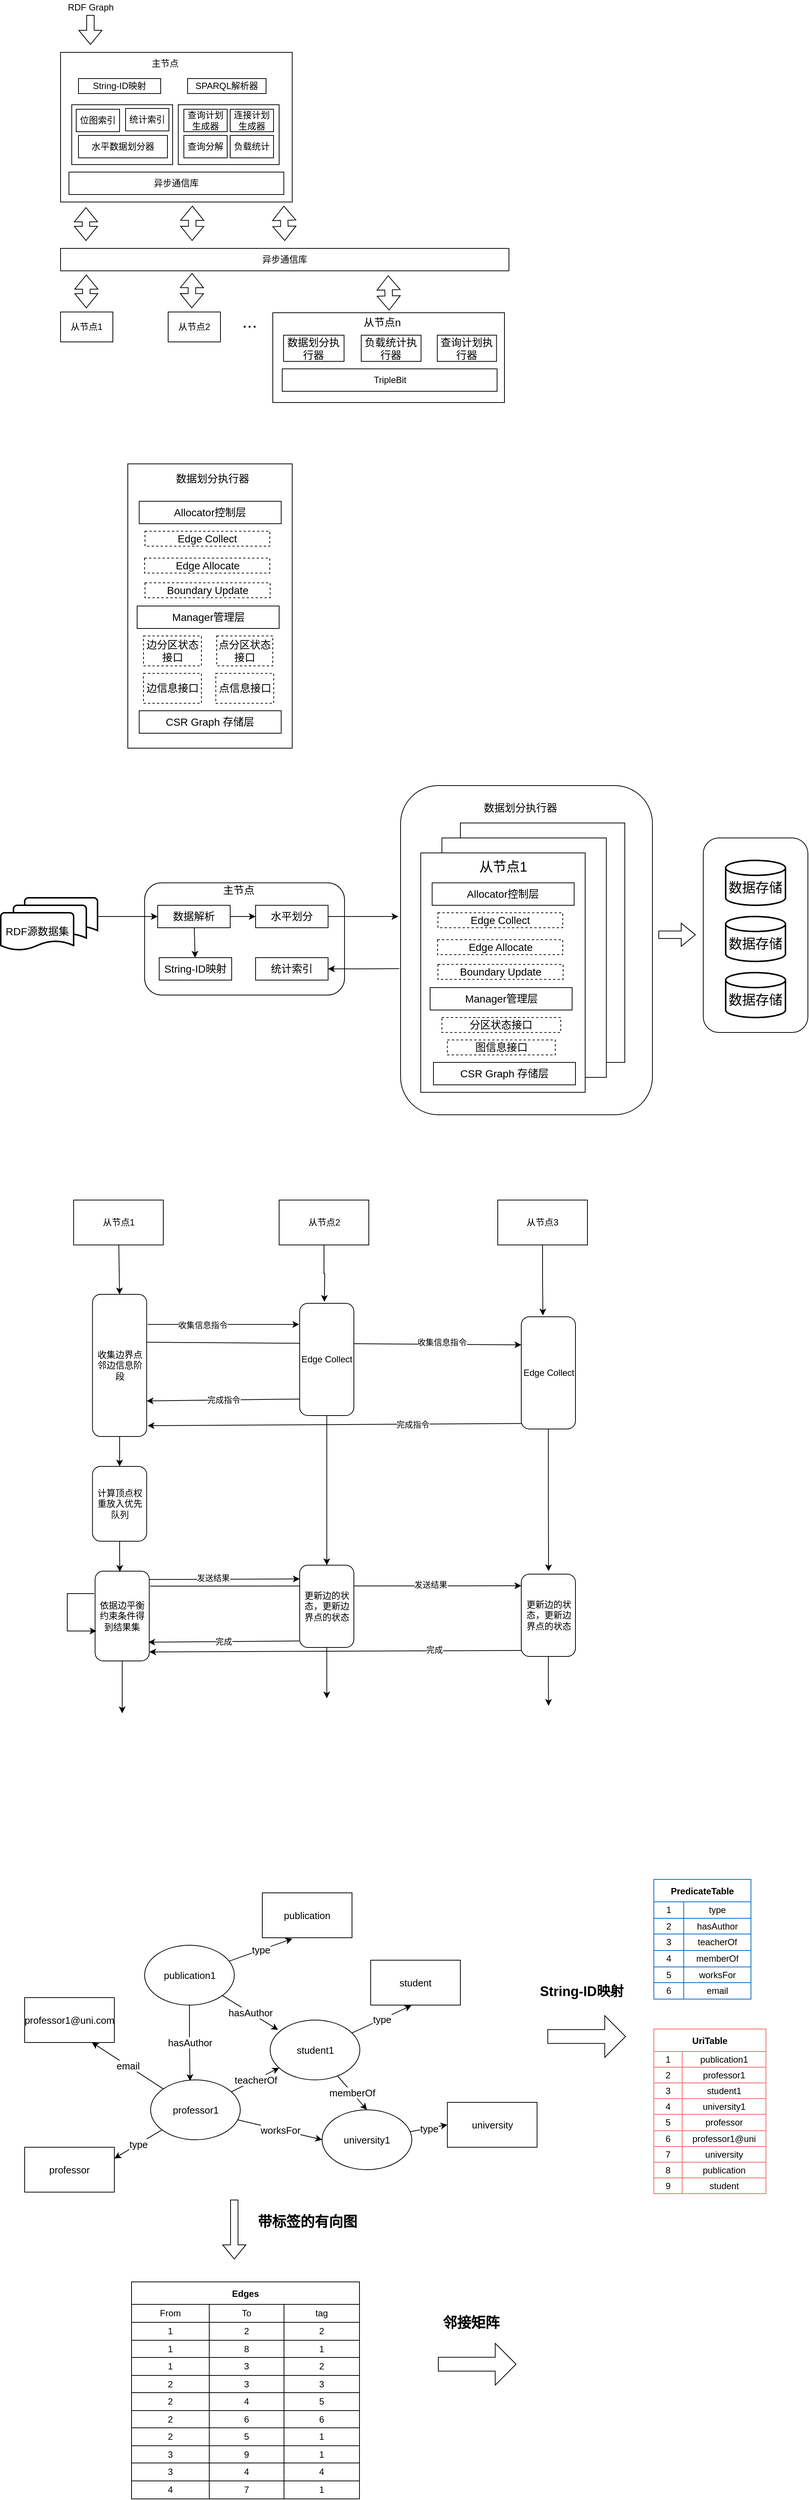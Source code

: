 <mxfile version="17.4.6" type="github">
  <diagram id="tCeM-rysjeOYAdtQbSf4" name="Page-1">
    <mxGraphModel dx="1563" dy="717" grid="0" gridSize="10" guides="1" tooltips="1" connect="1" arrows="1" fold="1" page="0" pageScale="1" pageWidth="827" pageHeight="1169" math="0" shadow="0">
      <root>
        <mxCell id="0" />
        <mxCell id="1" parent="0" />
        <mxCell id="3XY9wuWItp8q55dgm4eR-25" value="" style="endArrow=classic;html=1;rounded=0;entryX=0;entryY=0.141;entryDx=0;entryDy=0;entryPerimeter=0;" parent="1" target="3XY9wuWItp8q55dgm4eR-24" edge="1">
          <mxGeometry width="50" height="50" relative="1" as="geometry">
            <mxPoint x="250" y="2320" as="sourcePoint" />
            <mxPoint x="460" y="2320.04" as="targetPoint" />
          </mxGeometry>
        </mxCell>
        <mxCell id="3XY9wuWItp8q55dgm4eR-26" value="发送结果" style="edgeLabel;html=1;align=center;verticalAlign=middle;resizable=0;points=[];" parent="3XY9wuWItp8q55dgm4eR-25" vertex="1" connectable="0">
          <mxGeometry x="-0.15" y="2" relative="1" as="geometry">
            <mxPoint x="164" as="offset" />
          </mxGeometry>
        </mxCell>
        <mxCell id="3XY9wuWItp8q55dgm4eR-11" style="edgeStyle=none;rounded=0;orthogonalLoop=1;jettySize=auto;html=1;entryX=0;entryY=0.25;entryDx=0;entryDy=0;exitX=0.991;exitY=0.337;exitDx=0;exitDy=0;exitPerimeter=0;" parent="1" source="3XY9wuWItp8q55dgm4eR-4" target="3XY9wuWItp8q55dgm4eR-10" edge="1">
          <mxGeometry relative="1" as="geometry">
            <mxPoint x="255.25" y="1982.5" as="sourcePoint" />
            <mxPoint x="456.013" y="1983.05" as="targetPoint" />
          </mxGeometry>
        </mxCell>
        <mxCell id="3XY9wuWItp8q55dgm4eR-14" value="收集信息指令" style="edgeLabel;html=1;align=center;verticalAlign=middle;resizable=0;points=[];" parent="3XY9wuWItp8q55dgm4eR-11" vertex="1" connectable="0">
          <mxGeometry x="-0.049" y="2" relative="1" as="geometry">
            <mxPoint x="157" as="offset" />
          </mxGeometry>
        </mxCell>
        <mxCell id="FKuTPAZX4LTHbyCP1aJI-135" value="" style="rounded=1;whiteSpace=wrap;html=1;fontSize=18;" parent="1" vertex="1">
          <mxGeometry x="585" y="1250" width="337" height="440" as="geometry" />
        </mxCell>
        <mxCell id="FKuTPAZX4LTHbyCP1aJI-133" value="" style="rounded=0;whiteSpace=wrap;html=1;fontSize=14;" parent="1" vertex="1">
          <mxGeometry x="665" y="1300" width="220" height="320" as="geometry" />
        </mxCell>
        <mxCell id="FKuTPAZX4LTHbyCP1aJI-132" value="" style="rounded=0;whiteSpace=wrap;html=1;fontSize=14;" parent="1" vertex="1">
          <mxGeometry x="640.31" y="1320" width="220" height="320" as="geometry" />
        </mxCell>
        <mxCell id="FKuTPAZX4LTHbyCP1aJI-143" value="" style="rounded=1;whiteSpace=wrap;html=1;fontSize=18;" parent="1" vertex="1">
          <mxGeometry x="990" y="1320" width="140" height="260" as="geometry" />
        </mxCell>
        <mxCell id="FKuTPAZX4LTHbyCP1aJI-2" value="" style="rounded=0;whiteSpace=wrap;html=1;" parent="1" vertex="1">
          <mxGeometry x="130" y="270" width="310" height="200" as="geometry" />
        </mxCell>
        <mxCell id="FKuTPAZX4LTHbyCP1aJI-3" value="RDF Graph" style="text;html=1;align=center;verticalAlign=middle;resizable=0;points=[];autosize=1;strokeColor=none;fillColor=none;" parent="1" vertex="1">
          <mxGeometry x="115" y="200" width="110" height="20" as="geometry" />
        </mxCell>
        <mxCell id="FKuTPAZX4LTHbyCP1aJI-4" value="" style="shape=flexArrow;endArrow=classic;html=1;rounded=0;" parent="1" edge="1">
          <mxGeometry width="50" height="50" relative="1" as="geometry">
            <mxPoint x="170" y="220" as="sourcePoint" />
            <mxPoint x="170" y="260" as="targetPoint" />
          </mxGeometry>
        </mxCell>
        <mxCell id="FKuTPAZX4LTHbyCP1aJI-5" value="主节点" style="text;html=1;strokeColor=none;fillColor=none;align=center;verticalAlign=middle;whiteSpace=wrap;rounded=0;" parent="1" vertex="1">
          <mxGeometry x="240" y="270" width="60" height="30" as="geometry" />
        </mxCell>
        <mxCell id="FKuTPAZX4LTHbyCP1aJI-6" value="String-ID映射" style="rounded=0;whiteSpace=wrap;html=1;" parent="1" vertex="1">
          <mxGeometry x="154" y="305" width="110" height="20" as="geometry" />
        </mxCell>
        <mxCell id="FKuTPAZX4LTHbyCP1aJI-7" value="SPARQL解析器" style="rounded=0;whiteSpace=wrap;html=1;" parent="1" vertex="1">
          <mxGeometry x="300" y="305" width="105" height="20" as="geometry" />
        </mxCell>
        <mxCell id="FKuTPAZX4LTHbyCP1aJI-8" value="" style="rounded=0;whiteSpace=wrap;html=1;" parent="1" vertex="1">
          <mxGeometry x="145" y="340" width="135" height="80" as="geometry" />
        </mxCell>
        <mxCell id="FKuTPAZX4LTHbyCP1aJI-9" value="位图索引" style="rounded=0;whiteSpace=wrap;html=1;" parent="1" vertex="1">
          <mxGeometry x="151" y="346" width="58" height="30" as="geometry" />
        </mxCell>
        <mxCell id="FKuTPAZX4LTHbyCP1aJI-10" value="统计索引" style="rounded=0;whiteSpace=wrap;html=1;" parent="1" vertex="1">
          <mxGeometry x="217" y="345" width="58" height="30" as="geometry" />
        </mxCell>
        <mxCell id="FKuTPAZX4LTHbyCP1aJI-11" value="水平数据划分器" style="rounded=0;whiteSpace=wrap;html=1;" parent="1" vertex="1">
          <mxGeometry x="154" y="381" width="119" height="30" as="geometry" />
        </mxCell>
        <mxCell id="FKuTPAZX4LTHbyCP1aJI-12" value="" style="rounded=0;whiteSpace=wrap;html=1;" parent="1" vertex="1">
          <mxGeometry x="287.5" y="340" width="135" height="80" as="geometry" />
        </mxCell>
        <mxCell id="FKuTPAZX4LTHbyCP1aJI-13" value="查询计划生成器" style="rounded=0;whiteSpace=wrap;html=1;" parent="1" vertex="1">
          <mxGeometry x="295" y="346" width="58" height="30" as="geometry" />
        </mxCell>
        <mxCell id="FKuTPAZX4LTHbyCP1aJI-14" value="连接计划生成器" style="rounded=0;whiteSpace=wrap;html=1;" parent="1" vertex="1">
          <mxGeometry x="357" y="346" width="58" height="30" as="geometry" />
        </mxCell>
        <mxCell id="FKuTPAZX4LTHbyCP1aJI-16" value="查询分解" style="rounded=0;whiteSpace=wrap;html=1;" parent="1" vertex="1">
          <mxGeometry x="295" y="381" width="58" height="30" as="geometry" />
        </mxCell>
        <mxCell id="FKuTPAZX4LTHbyCP1aJI-17" value="负载统计" style="rounded=0;whiteSpace=wrap;html=1;" parent="1" vertex="1">
          <mxGeometry x="357" y="381" width="58" height="30" as="geometry" />
        </mxCell>
        <mxCell id="FKuTPAZX4LTHbyCP1aJI-18" value="异步通信库" style="rounded=0;whiteSpace=wrap;html=1;" parent="1" vertex="1">
          <mxGeometry x="141.25" y="430" width="287.5" height="30" as="geometry" />
        </mxCell>
        <mxCell id="FKuTPAZX4LTHbyCP1aJI-19" value="" style="shape=flexArrow;endArrow=classic;startArrow=classic;html=1;rounded=0;" parent="1" edge="1">
          <mxGeometry width="100" height="100" relative="1" as="geometry">
            <mxPoint x="164" y="522" as="sourcePoint" />
            <mxPoint x="164" y="477" as="targetPoint" />
          </mxGeometry>
        </mxCell>
        <mxCell id="FKuTPAZX4LTHbyCP1aJI-20" value="从节点1" style="rounded=0;whiteSpace=wrap;html=1;" parent="1" vertex="1">
          <mxGeometry x="130" y="617" width="70" height="40" as="geometry" />
        </mxCell>
        <mxCell id="FKuTPAZX4LTHbyCP1aJI-21" value="" style="shape=flexArrow;endArrow=classic;startArrow=classic;html=1;rounded=0;" parent="1" edge="1">
          <mxGeometry width="100" height="100" relative="1" as="geometry">
            <mxPoint x="306" y="522" as="sourcePoint" />
            <mxPoint x="306.43" y="475" as="targetPoint" />
          </mxGeometry>
        </mxCell>
        <mxCell id="FKuTPAZX4LTHbyCP1aJI-22" value="从节点2" style="rounded=0;whiteSpace=wrap;html=1;" parent="1" vertex="1">
          <mxGeometry x="274" y="617" width="70" height="40" as="geometry" />
        </mxCell>
        <mxCell id="FKuTPAZX4LTHbyCP1aJI-23" value="" style="shape=flexArrow;endArrow=classic;startArrow=classic;html=1;rounded=0;" parent="1" edge="1">
          <mxGeometry width="100" height="100" relative="1" as="geometry">
            <mxPoint x="430" y="522" as="sourcePoint" />
            <mxPoint x="428.75" y="475" as="targetPoint" />
          </mxGeometry>
        </mxCell>
        <mxCell id="FKuTPAZX4LTHbyCP1aJI-25" value="" style="rounded=0;whiteSpace=wrap;html=1;" parent="1" vertex="1">
          <mxGeometry x="414" y="618" width="310" height="120" as="geometry" />
        </mxCell>
        <mxCell id="FKuTPAZX4LTHbyCP1aJI-27" value="&lt;font style=&quot;font-size: 24px&quot;&gt;...&lt;/font&gt;" style="text;html=1;strokeColor=none;fillColor=none;align=center;verticalAlign=middle;whiteSpace=wrap;rounded=0;" parent="1" vertex="1">
          <mxGeometry x="353" y="615" width="60" height="30" as="geometry" />
        </mxCell>
        <mxCell id="FKuTPAZX4LTHbyCP1aJI-28" value="&lt;font style=&quot;font-size: 14px&quot;&gt;从节点n&lt;/font&gt;" style="text;html=1;align=center;verticalAlign=middle;resizable=0;points=[];autosize=1;strokeColor=none;fillColor=none;fontSize=24;" parent="1" vertex="1">
          <mxGeometry x="520" y="608" width="80" height="40" as="geometry" />
        </mxCell>
        <mxCell id="FKuTPAZX4LTHbyCP1aJI-29" value="异步通信库" style="rounded=0;whiteSpace=wrap;html=1;" parent="1" vertex="1">
          <mxGeometry x="130" y="532" width="600" height="30" as="geometry" />
        </mxCell>
        <mxCell id="FKuTPAZX4LTHbyCP1aJI-30" value="数据划分执行器" style="rounded=0;whiteSpace=wrap;html=1;fontSize=14;" parent="1" vertex="1">
          <mxGeometry x="428.37" y="648" width="81" height="35" as="geometry" />
        </mxCell>
        <mxCell id="FKuTPAZX4LTHbyCP1aJI-31" value="负载统计执行器" style="rounded=0;whiteSpace=wrap;html=1;fontSize=14;" parent="1" vertex="1">
          <mxGeometry x="532.37" y="648" width="80" height="35" as="geometry" />
        </mxCell>
        <mxCell id="FKuTPAZX4LTHbyCP1aJI-32" value="查询计划执行器" style="rounded=0;whiteSpace=wrap;html=1;fontSize=14;" parent="1" vertex="1">
          <mxGeometry x="634.12" y="648" width="79.25" height="35" as="geometry" />
        </mxCell>
        <mxCell id="FKuTPAZX4LTHbyCP1aJI-33" value="TripleBit" style="rounded=0;whiteSpace=wrap;html=1;" parent="1" vertex="1">
          <mxGeometry x="426.62" y="693" width="287.5" height="30" as="geometry" />
        </mxCell>
        <mxCell id="FKuTPAZX4LTHbyCP1aJI-34" value="" style="rounded=0;whiteSpace=wrap;html=1;fontSize=14;" parent="1" vertex="1">
          <mxGeometry x="220" y="820" width="220" height="380" as="geometry" />
        </mxCell>
        <mxCell id="FKuTPAZX4LTHbyCP1aJI-35" value="数据划分执行器" style="text;html=1;align=center;verticalAlign=middle;resizable=0;points=[];autosize=1;strokeColor=none;fillColor=none;fontSize=14;" parent="1" vertex="1">
          <mxGeometry x="263" y="830" width="140" height="20" as="geometry" />
        </mxCell>
        <mxCell id="FKuTPAZX4LTHbyCP1aJI-36" value="Allocator控制层" style="rounded=0;whiteSpace=wrap;html=1;fontSize=14;" parent="1" vertex="1">
          <mxGeometry x="235.25" y="870" width="190" height="30" as="geometry" />
        </mxCell>
        <mxCell id="FKuTPAZX4LTHbyCP1aJI-37" value="Manager管理层" style="rounded=0;whiteSpace=wrap;html=1;fontSize=14;" parent="1" vertex="1">
          <mxGeometry x="232.5" y="1010" width="190" height="30" as="geometry" />
        </mxCell>
        <mxCell id="FKuTPAZX4LTHbyCP1aJI-38" value="CSR Graph 存储层" style="rounded=0;whiteSpace=wrap;html=1;fontSize=14;" parent="1" vertex="1">
          <mxGeometry x="235.25" y="1150" width="190" height="30" as="geometry" />
        </mxCell>
        <mxCell id="FKuTPAZX4LTHbyCP1aJI-39" value="边分区状态接口" style="rounded=0;whiteSpace=wrap;html=1;fontSize=14;dashed=1;" parent="1" vertex="1">
          <mxGeometry x="241" y="1050" width="77.5" height="40" as="geometry" />
        </mxCell>
        <mxCell id="FKuTPAZX4LTHbyCP1aJI-40" value="点分区状态接口" style="rounded=0;whiteSpace=wrap;html=1;fontSize=14;dashed=1;" parent="1" vertex="1">
          <mxGeometry x="339" y="1050" width="75" height="40" as="geometry" />
        </mxCell>
        <mxCell id="FKuTPAZX4LTHbyCP1aJI-41" value="边信息接口" style="rounded=0;whiteSpace=wrap;html=1;fontSize=14;dashed=1;" parent="1" vertex="1">
          <mxGeometry x="241" y="1100" width="77.5" height="40" as="geometry" />
        </mxCell>
        <mxCell id="FKuTPAZX4LTHbyCP1aJI-42" value="点信息接口" style="rounded=0;whiteSpace=wrap;html=1;fontSize=14;dashed=1;" parent="1" vertex="1">
          <mxGeometry x="337.75" y="1100" width="77.5" height="40" as="geometry" />
        </mxCell>
        <mxCell id="FKuTPAZX4LTHbyCP1aJI-43" value="Edge Collect" style="rounded=0;whiteSpace=wrap;html=1;fontSize=14;dashed=1;" parent="1" vertex="1">
          <mxGeometry x="243" y="910" width="167" height="20" as="geometry" />
        </mxCell>
        <mxCell id="FKuTPAZX4LTHbyCP1aJI-44" value="Edge Allocate" style="rounded=0;whiteSpace=wrap;html=1;fontSize=14;dashed=1;" parent="1" vertex="1">
          <mxGeometry x="242.5" y="946" width="167.5" height="20" as="geometry" />
        </mxCell>
        <mxCell id="FKuTPAZX4LTHbyCP1aJI-45" value="Boundary Update" style="rounded=0;whiteSpace=wrap;html=1;fontSize=14;dashed=1;" parent="1" vertex="1">
          <mxGeometry x="243" y="979" width="167.5" height="20" as="geometry" />
        </mxCell>
        <mxCell id="FKuTPAZX4LTHbyCP1aJI-49" value="" style="strokeWidth=2;html=1;shape=mxgraph.flowchart.document2;whiteSpace=wrap;size=0.25;fontSize=14;" parent="1" vertex="1">
          <mxGeometry x="82" y="1400" width="97.5" height="50" as="geometry" />
        </mxCell>
        <mxCell id="FKuTPAZX4LTHbyCP1aJI-50" value="" style="strokeWidth=2;html=1;shape=mxgraph.flowchart.document2;whiteSpace=wrap;size=0.25;fontSize=14;" parent="1" vertex="1">
          <mxGeometry x="67" y="1410" width="97.5" height="50" as="geometry" />
        </mxCell>
        <mxCell id="FKuTPAZX4LTHbyCP1aJI-51" value="RDF源数据集" style="strokeWidth=2;html=1;shape=mxgraph.flowchart.document2;whiteSpace=wrap;size=0.25;fontSize=14;" parent="1" vertex="1">
          <mxGeometry x="50" y="1420" width="97.5" height="50" as="geometry" />
        </mxCell>
        <mxCell id="FKuTPAZX4LTHbyCP1aJI-53" value="" style="rounded=1;whiteSpace=wrap;html=1;fontSize=14;" parent="1" vertex="1">
          <mxGeometry x="242.5" y="1380" width="267.5" height="150" as="geometry" />
        </mxCell>
        <mxCell id="FKuTPAZX4LTHbyCP1aJI-54" value="主节点" style="text;html=1;align=center;verticalAlign=middle;resizable=0;points=[];autosize=1;strokeColor=none;fillColor=none;fontSize=14;" parent="1" vertex="1">
          <mxGeometry x="333" y="1380" width="70" height="20" as="geometry" />
        </mxCell>
        <mxCell id="FKuTPAZX4LTHbyCP1aJI-126" style="edgeStyle=none;rounded=0;orthogonalLoop=1;jettySize=auto;html=1;fontSize=36;startArrow=none;startFill=0;endArrow=classic;endFill=1;" parent="1" source="FKuTPAZX4LTHbyCP1aJI-56" target="FKuTPAZX4LTHbyCP1aJI-60" edge="1">
          <mxGeometry relative="1" as="geometry" />
        </mxCell>
        <mxCell id="FKuTPAZX4LTHbyCP1aJI-127" style="edgeStyle=none;rounded=0;orthogonalLoop=1;jettySize=auto;html=1;entryX=0;entryY=0.5;entryDx=0;entryDy=0;fontSize=36;startArrow=none;startFill=0;endArrow=classic;endFill=1;" parent="1" source="FKuTPAZX4LTHbyCP1aJI-56" target="FKuTPAZX4LTHbyCP1aJI-57" edge="1">
          <mxGeometry relative="1" as="geometry" />
        </mxCell>
        <mxCell id="FKuTPAZX4LTHbyCP1aJI-56" value="数据解析" style="rounded=0;whiteSpace=wrap;html=1;fontSize=14;" parent="1" vertex="1">
          <mxGeometry x="260" y="1410" width="97" height="30" as="geometry" />
        </mxCell>
        <mxCell id="FKuTPAZX4LTHbyCP1aJI-129" style="edgeStyle=none;rounded=0;orthogonalLoop=1;jettySize=auto;html=1;fontSize=36;startArrow=none;startFill=0;endArrow=classic;endFill=1;exitX=1;exitY=0.5;exitDx=0;exitDy=0;" parent="1" source="FKuTPAZX4LTHbyCP1aJI-57" edge="1">
          <mxGeometry relative="1" as="geometry">
            <mxPoint x="540" y="1425" as="sourcePoint" />
            <mxPoint x="582" y="1425" as="targetPoint" />
          </mxGeometry>
        </mxCell>
        <mxCell id="FKuTPAZX4LTHbyCP1aJI-57" value="水平划分" style="rounded=0;whiteSpace=wrap;html=1;fontSize=14;" parent="1" vertex="1">
          <mxGeometry x="391" y="1410" width="97" height="30" as="geometry" />
        </mxCell>
        <mxCell id="FKuTPAZX4LTHbyCP1aJI-60" value="String-ID映射" style="rounded=0;whiteSpace=wrap;html=1;fontSize=14;" parent="1" vertex="1">
          <mxGeometry x="262" y="1480" width="97" height="30" as="geometry" />
        </mxCell>
        <mxCell id="FKuTPAZX4LTHbyCP1aJI-136" style="edgeStyle=orthogonalEdgeStyle;rounded=0;orthogonalLoop=1;jettySize=auto;html=1;entryX=-0.005;entryY=0.556;entryDx=0;entryDy=0;entryPerimeter=0;fontSize=18;startArrow=classic;startFill=1;endArrow=none;endFill=0;" parent="1" source="FKuTPAZX4LTHbyCP1aJI-61" target="FKuTPAZX4LTHbyCP1aJI-135" edge="1">
          <mxGeometry relative="1" as="geometry" />
        </mxCell>
        <mxCell id="FKuTPAZX4LTHbyCP1aJI-61" value="统计索引" style="rounded=0;whiteSpace=wrap;html=1;fontSize=14;" parent="1" vertex="1">
          <mxGeometry x="391" y="1480" width="97" height="30" as="geometry" />
        </mxCell>
        <mxCell id="FKuTPAZX4LTHbyCP1aJI-64" value="" style="rounded=0;whiteSpace=wrap;html=1;fontSize=14;" parent="1" vertex="1">
          <mxGeometry x="612" y="1340" width="220" height="320" as="geometry" />
        </mxCell>
        <mxCell id="FKuTPAZX4LTHbyCP1aJI-65" value="数据划分执行器" style="text;html=1;align=center;verticalAlign=middle;resizable=0;points=[];autosize=1;strokeColor=none;fillColor=none;fontSize=14;" parent="1" vertex="1">
          <mxGeometry x="674.5" y="1270" width="140" height="20" as="geometry" />
        </mxCell>
        <mxCell id="FKuTPAZX4LTHbyCP1aJI-66" value="Allocator控制层" style="rounded=0;whiteSpace=wrap;html=1;fontSize=14;" parent="1" vertex="1">
          <mxGeometry x="627.25" y="1380" width="190" height="30" as="geometry" />
        </mxCell>
        <mxCell id="FKuTPAZX4LTHbyCP1aJI-67" value="Manager管理层" style="rounded=0;whiteSpace=wrap;html=1;fontSize=14;" parent="1" vertex="1">
          <mxGeometry x="624.5" y="1520" width="190" height="30" as="geometry" />
        </mxCell>
        <mxCell id="FKuTPAZX4LTHbyCP1aJI-68" value="CSR Graph 存储层" style="rounded=0;whiteSpace=wrap;html=1;fontSize=14;" parent="1" vertex="1">
          <mxGeometry x="629" y="1620" width="190" height="30" as="geometry" />
        </mxCell>
        <mxCell id="FKuTPAZX4LTHbyCP1aJI-69" value="分区状态接口" style="rounded=0;whiteSpace=wrap;html=1;fontSize=14;dashed=1;" parent="1" vertex="1">
          <mxGeometry x="640.31" y="1560" width="159" height="20" as="geometry" />
        </mxCell>
        <mxCell id="FKuTPAZX4LTHbyCP1aJI-70" value="图信息接口" style="rounded=0;whiteSpace=wrap;html=1;fontSize=14;dashed=1;" parent="1" vertex="1">
          <mxGeometry x="647.63" y="1590" width="144.37" height="20" as="geometry" />
        </mxCell>
        <mxCell id="FKuTPAZX4LTHbyCP1aJI-73" value="Edge Collect" style="rounded=0;whiteSpace=wrap;html=1;fontSize=14;dashed=1;" parent="1" vertex="1">
          <mxGeometry x="635" y="1420" width="167" height="20" as="geometry" />
        </mxCell>
        <mxCell id="FKuTPAZX4LTHbyCP1aJI-74" value="Edge Allocate" style="rounded=0;whiteSpace=wrap;html=1;fontSize=14;dashed=1;" parent="1" vertex="1">
          <mxGeometry x="634.5" y="1456" width="167.5" height="20" as="geometry" />
        </mxCell>
        <mxCell id="FKuTPAZX4LTHbyCP1aJI-75" value="Boundary Update" style="rounded=0;whiteSpace=wrap;html=1;fontSize=14;dashed=1;" parent="1" vertex="1">
          <mxGeometry x="635" y="1489" width="167.5" height="20" as="geometry" />
        </mxCell>
        <mxCell id="FKuTPAZX4LTHbyCP1aJI-125" style="rounded=0;orthogonalLoop=1;jettySize=auto;html=1;fontSize=36;startArrow=none;startFill=0;endArrow=classic;endFill=1;" parent="1" source="FKuTPAZX4LTHbyCP1aJI-49" target="FKuTPAZX4LTHbyCP1aJI-56" edge="1">
          <mxGeometry relative="1" as="geometry" />
        </mxCell>
        <mxCell id="FKuTPAZX4LTHbyCP1aJI-131" value="&lt;font style=&quot;font-size: 18px&quot;&gt;数据存储&lt;/font&gt;" style="strokeWidth=2;html=1;shape=mxgraph.flowchart.database;whiteSpace=wrap;fontSize=36;" parent="1" vertex="1">
          <mxGeometry x="1020" y="1350" width="80" height="60" as="geometry" />
        </mxCell>
        <mxCell id="FKuTPAZX4LTHbyCP1aJI-137" value="&lt;font style=&quot;font-size: 18px&quot;&gt;数据存储&lt;/font&gt;" style="strokeWidth=2;html=1;shape=mxgraph.flowchart.database;whiteSpace=wrap;fontSize=36;" parent="1" vertex="1">
          <mxGeometry x="1020" y="1425" width="80" height="60" as="geometry" />
        </mxCell>
        <mxCell id="FKuTPAZX4LTHbyCP1aJI-145" value="" style="shape=flexArrow;endArrow=classic;html=1;rounded=0;fontSize=18;" parent="1" edge="1">
          <mxGeometry width="50" height="50" relative="1" as="geometry">
            <mxPoint x="930" y="1449.43" as="sourcePoint" />
            <mxPoint x="980" y="1449.43" as="targetPoint" />
          </mxGeometry>
        </mxCell>
        <mxCell id="FKuTPAZX4LTHbyCP1aJI-146" value="从节点1" style="text;html=1;align=center;verticalAlign=middle;resizable=0;points=[];autosize=1;strokeColor=none;fillColor=none;fontSize=18;" parent="1" vertex="1">
          <mxGeometry x="681.5" y="1344" width="80" height="30" as="geometry" />
        </mxCell>
        <mxCell id="FKuTPAZX4LTHbyCP1aJI-148" value="&lt;font style=&quot;font-size: 18px&quot;&gt;数据存储&lt;/font&gt;" style="strokeWidth=2;html=1;shape=mxgraph.flowchart.database;whiteSpace=wrap;fontSize=36;" parent="1" vertex="1">
          <mxGeometry x="1020" y="1500" width="80" height="60" as="geometry" />
        </mxCell>
        <mxCell id="3XY9wuWItp8q55dgm4eR-5" style="rounded=0;orthogonalLoop=1;jettySize=auto;html=1;entryX=0.5;entryY=0;entryDx=0;entryDy=0;" parent="1" source="3XY9wuWItp8q55dgm4eR-1" target="3XY9wuWItp8q55dgm4eR-4" edge="1">
          <mxGeometry relative="1" as="geometry" />
        </mxCell>
        <mxCell id="3XY9wuWItp8q55dgm4eR-1" value="从节点1" style="rounded=0;whiteSpace=wrap;html=1;" parent="1" vertex="1">
          <mxGeometry x="147.5" y="1804" width="120" height="60" as="geometry" />
        </mxCell>
        <mxCell id="3XY9wuWItp8q55dgm4eR-34" style="edgeStyle=orthogonalEdgeStyle;rounded=0;orthogonalLoop=1;jettySize=auto;html=1;" parent="1" source="3XY9wuWItp8q55dgm4eR-2" edge="1">
          <mxGeometry relative="1" as="geometry">
            <mxPoint x="483" y="1940" as="targetPoint" />
          </mxGeometry>
        </mxCell>
        <mxCell id="3XY9wuWItp8q55dgm4eR-2" value="从节点2" style="rounded=0;whiteSpace=wrap;html=1;" parent="1" vertex="1">
          <mxGeometry x="422.5" y="1804" width="120" height="60" as="geometry" />
        </mxCell>
        <mxCell id="3XY9wuWItp8q55dgm4eR-35" style="edgeStyle=orthogonalEdgeStyle;rounded=0;orthogonalLoop=1;jettySize=auto;html=1;entryX=0.399;entryY=-0.012;entryDx=0;entryDy=0;entryPerimeter=0;" parent="1" source="3XY9wuWItp8q55dgm4eR-3" target="3XY9wuWItp8q55dgm4eR-10" edge="1">
          <mxGeometry relative="1" as="geometry" />
        </mxCell>
        <mxCell id="3XY9wuWItp8q55dgm4eR-3" value="从节点3" style="rounded=0;whiteSpace=wrap;html=1;" parent="1" vertex="1">
          <mxGeometry x="715" y="1804" width="120" height="60" as="geometry" />
        </mxCell>
        <mxCell id="3XY9wuWItp8q55dgm4eR-7" style="edgeStyle=none;rounded=0;orthogonalLoop=1;jettySize=auto;html=1;entryX=-0.009;entryY=0.188;entryDx=0;entryDy=0;entryPerimeter=0;exitX=1.018;exitY=0.212;exitDx=0;exitDy=0;exitPerimeter=0;" parent="1" source="3XY9wuWItp8q55dgm4eR-4" target="3XY9wuWItp8q55dgm4eR-6" edge="1">
          <mxGeometry relative="1" as="geometry">
            <mxPoint x="250" y="1970" as="sourcePoint" />
          </mxGeometry>
        </mxCell>
        <mxCell id="3XY9wuWItp8q55dgm4eR-8" value="收集信息指令" style="edgeLabel;html=1;align=center;verticalAlign=middle;resizable=0;points=[];" parent="3XY9wuWItp8q55dgm4eR-7" vertex="1" connectable="0">
          <mxGeometry x="-0.275" relative="1" as="geometry">
            <mxPoint as="offset" />
          </mxGeometry>
        </mxCell>
        <mxCell id="3XY9wuWItp8q55dgm4eR-19" style="edgeStyle=orthogonalEdgeStyle;rounded=0;orthogonalLoop=1;jettySize=auto;html=1;entryX=0.5;entryY=0;entryDx=0;entryDy=0;" parent="1" source="3XY9wuWItp8q55dgm4eR-4" target="3XY9wuWItp8q55dgm4eR-16" edge="1">
          <mxGeometry relative="1" as="geometry" />
        </mxCell>
        <mxCell id="3XY9wuWItp8q55dgm4eR-4" value="收集边界点邻边信息阶段" style="rounded=1;whiteSpace=wrap;html=1;" parent="1" vertex="1">
          <mxGeometry x="172.75" y="1930" width="72.5" height="190" as="geometry" />
        </mxCell>
        <mxCell id="3XY9wuWItp8q55dgm4eR-33" style="edgeStyle=orthogonalEdgeStyle;rounded=0;orthogonalLoop=1;jettySize=auto;html=1;" parent="1" source="3XY9wuWItp8q55dgm4eR-6" target="3XY9wuWItp8q55dgm4eR-21" edge="1">
          <mxGeometry relative="1" as="geometry" />
        </mxCell>
        <mxCell id="3XY9wuWItp8q55dgm4eR-6" value="Edge Collect" style="rounded=1;whiteSpace=wrap;html=1;" parent="1" vertex="1">
          <mxGeometry x="450" y="1942" width="72.5" height="150" as="geometry" />
        </mxCell>
        <mxCell id="3XY9wuWItp8q55dgm4eR-9" value="完成指令" style="endArrow=classic;html=1;rounded=0;exitX=0;exitY=0.853;exitDx=0;exitDy=0;exitPerimeter=0;entryX=1;entryY=0.75;entryDx=0;entryDy=0;" parent="1" source="3XY9wuWItp8q55dgm4eR-6" target="3XY9wuWItp8q55dgm4eR-4" edge="1">
          <mxGeometry width="50" height="50" relative="1" as="geometry">
            <mxPoint x="300" y="2120" as="sourcePoint" />
            <mxPoint x="350" y="2070" as="targetPoint" />
          </mxGeometry>
        </mxCell>
        <mxCell id="3XY9wuWItp8q55dgm4eR-36" style="edgeStyle=orthogonalEdgeStyle;rounded=0;orthogonalLoop=1;jettySize=auto;html=1;" parent="1" source="3XY9wuWItp8q55dgm4eR-10" edge="1">
          <mxGeometry relative="1" as="geometry">
            <mxPoint x="783" y="2300" as="targetPoint" />
          </mxGeometry>
        </mxCell>
        <mxCell id="3XY9wuWItp8q55dgm4eR-10" value="Edge Collect" style="rounded=1;whiteSpace=wrap;html=1;" parent="1" vertex="1">
          <mxGeometry x="746.5" y="1960" width="72.5" height="150" as="geometry" />
        </mxCell>
        <mxCell id="3XY9wuWItp8q55dgm4eR-15" value="完成指令" style="endArrow=classic;html=1;rounded=0;exitX=0;exitY=0.951;exitDx=0;exitDy=0;exitPerimeter=0;entryX=1.018;entryY=0.924;entryDx=0;entryDy=0;entryPerimeter=0;" parent="1" source="3XY9wuWItp8q55dgm4eR-10" target="3XY9wuWItp8q55dgm4eR-4" edge="1">
          <mxGeometry x="-0.417" y="1" width="50" height="50" relative="1" as="geometry">
            <mxPoint x="460" y="2079.95" as="sourcePoint" />
            <mxPoint x="255.757" y="2081.27" as="targetPoint" />
            <Array as="points" />
            <mxPoint as="offset" />
          </mxGeometry>
        </mxCell>
        <mxCell id="3XY9wuWItp8q55dgm4eR-20" style="edgeStyle=orthogonalEdgeStyle;rounded=0;orthogonalLoop=1;jettySize=auto;html=1;entryX=0.457;entryY=0.007;entryDx=0;entryDy=0;entryPerimeter=0;" parent="1" source="3XY9wuWItp8q55dgm4eR-16" target="3XY9wuWItp8q55dgm4eR-17" edge="1">
          <mxGeometry relative="1" as="geometry" />
        </mxCell>
        <mxCell id="3XY9wuWItp8q55dgm4eR-16" value="计算顶点权重放入优先队列" style="rounded=1;whiteSpace=wrap;html=1;" parent="1" vertex="1">
          <mxGeometry x="172.75" y="2160" width="72.5" height="100" as="geometry" />
        </mxCell>
        <mxCell id="3XY9wuWItp8q55dgm4eR-32" style="edgeStyle=orthogonalEdgeStyle;rounded=0;orthogonalLoop=1;jettySize=auto;html=1;" parent="1" source="3XY9wuWItp8q55dgm4eR-17" edge="1">
          <mxGeometry relative="1" as="geometry">
            <mxPoint x="212.5" y="2490" as="targetPoint" />
          </mxGeometry>
        </mxCell>
        <mxCell id="3XY9wuWItp8q55dgm4eR-17" value="依据边平衡约束条件得到结果集" style="rounded=1;whiteSpace=wrap;html=1;" parent="1" vertex="1">
          <mxGeometry x="176.25" y="2300" width="72.5" height="120" as="geometry" />
        </mxCell>
        <mxCell id="3XY9wuWItp8q55dgm4eR-18" style="edgeStyle=orthogonalEdgeStyle;rounded=0;orthogonalLoop=1;jettySize=auto;html=1;" parent="1" edge="1">
          <mxGeometry relative="1" as="geometry">
            <mxPoint x="178" y="2380" as="targetPoint" />
            <Array as="points">
              <mxPoint x="139" y="2330" />
              <mxPoint x="139" y="2380" />
            </Array>
            <mxPoint x="175" y="2330" as="sourcePoint" />
          </mxGeometry>
        </mxCell>
        <mxCell id="3XY9wuWItp8q55dgm4eR-37" style="edgeStyle=orthogonalEdgeStyle;rounded=0;orthogonalLoop=1;jettySize=auto;html=1;" parent="1" source="3XY9wuWItp8q55dgm4eR-21" edge="1">
          <mxGeometry relative="1" as="geometry">
            <mxPoint x="486.25" y="2470" as="targetPoint" />
          </mxGeometry>
        </mxCell>
        <mxCell id="3XY9wuWItp8q55dgm4eR-21" value="更新边的状态，更新边界点的状态" style="rounded=1;whiteSpace=wrap;html=1;" parent="1" vertex="1">
          <mxGeometry x="450" y="2292" width="72.5" height="110" as="geometry" />
        </mxCell>
        <mxCell id="3XY9wuWItp8q55dgm4eR-22" value="" style="endArrow=classic;html=1;rounded=0;exitX=0.996;exitY=0.093;exitDx=0;exitDy=0;exitPerimeter=0;entryX=0;entryY=0.167;entryDx=0;entryDy=0;entryPerimeter=0;" parent="1" source="3XY9wuWItp8q55dgm4eR-17" target="3XY9wuWItp8q55dgm4eR-21" edge="1">
          <mxGeometry width="50" height="50" relative="1" as="geometry">
            <mxPoint x="300" y="2300" as="sourcePoint" />
            <mxPoint x="350" y="2250" as="targetPoint" />
          </mxGeometry>
        </mxCell>
        <mxCell id="3XY9wuWItp8q55dgm4eR-23" value="发送结果" style="edgeLabel;html=1;align=center;verticalAlign=middle;resizable=0;points=[];" parent="3XY9wuWItp8q55dgm4eR-22" vertex="1" connectable="0">
          <mxGeometry x="-0.15" y="2" relative="1" as="geometry">
            <mxPoint as="offset" />
          </mxGeometry>
        </mxCell>
        <mxCell id="3XY9wuWItp8q55dgm4eR-38" style="edgeStyle=orthogonalEdgeStyle;rounded=0;orthogonalLoop=1;jettySize=auto;html=1;" parent="1" source="3XY9wuWItp8q55dgm4eR-24" edge="1">
          <mxGeometry relative="1" as="geometry">
            <mxPoint x="783" y="2480" as="targetPoint" />
          </mxGeometry>
        </mxCell>
        <mxCell id="3XY9wuWItp8q55dgm4eR-24" value="更新边的状态，更新边界点的状态" style="rounded=1;whiteSpace=wrap;html=1;" parent="1" vertex="1">
          <mxGeometry x="746.5" y="2304" width="72.5" height="110" as="geometry" />
        </mxCell>
        <mxCell id="3XY9wuWItp8q55dgm4eR-29" value="完成" style="endArrow=classic;html=1;rounded=0;exitX=0;exitY=0.927;exitDx=0;exitDy=0;exitPerimeter=0;entryX=1.002;entryY=0.9;entryDx=0;entryDy=0;entryPerimeter=0;" parent="1" source="3XY9wuWItp8q55dgm4eR-24" target="3XY9wuWItp8q55dgm4eR-17" edge="1">
          <mxGeometry x="-0.533" y="-1" width="50" height="50" relative="1" as="geometry">
            <mxPoint x="460" y="2410.04" as="sourcePoint" />
            <mxPoint x="259.982" y="2409.99" as="targetPoint" />
            <mxPoint as="offset" />
          </mxGeometry>
        </mxCell>
        <mxCell id="3XY9wuWItp8q55dgm4eR-31" value="完成" style="endArrow=classic;html=1;rounded=0;entryX=0.983;entryY=0.791;entryDx=0;entryDy=0;entryPerimeter=0;exitX=-0.009;exitY=0.921;exitDx=0;exitDy=0;exitPerimeter=0;" parent="1" source="3XY9wuWItp8q55dgm4eR-21" target="3XY9wuWItp8q55dgm4eR-17" edge="1">
          <mxGeometry width="50" height="50" relative="1" as="geometry">
            <mxPoint x="300" y="2400" as="sourcePoint" />
            <mxPoint x="350" y="2350" as="targetPoint" />
          </mxGeometry>
        </mxCell>
        <mxCell id="3XY9wuWItp8q55dgm4eR-39" value="publication" style="rounded=0;whiteSpace=wrap;html=1;fontSize=13;" parent="1" vertex="1">
          <mxGeometry x="400" y="2730" width="120" height="60" as="geometry" />
        </mxCell>
        <mxCell id="3XY9wuWItp8q55dgm4eR-48" value="hasAuthor" style="edgeStyle=orthogonalEdgeStyle;rounded=0;orthogonalLoop=1;jettySize=auto;html=1;entryX=0.44;entryY=0.018;entryDx=0;entryDy=0;entryPerimeter=0;fontSize=13;" parent="1" source="3XY9wuWItp8q55dgm4eR-40" target="3XY9wuWItp8q55dgm4eR-42" edge="1">
          <mxGeometry relative="1" as="geometry" />
        </mxCell>
        <mxCell id="3XY9wuWItp8q55dgm4eR-49" value="hasAuthor" style="rounded=0;orthogonalLoop=1;jettySize=auto;html=1;entryX=0.089;entryY=0.164;entryDx=0;entryDy=0;entryPerimeter=0;fontSize=13;" parent="1" source="3XY9wuWItp8q55dgm4eR-40" target="3XY9wuWItp8q55dgm4eR-41" edge="1">
          <mxGeometry relative="1" as="geometry" />
        </mxCell>
        <mxCell id="3XY9wuWItp8q55dgm4eR-50" value="type" style="edgeStyle=none;rounded=0;orthogonalLoop=1;jettySize=auto;html=1;entryX=0.334;entryY=1.024;entryDx=0;entryDy=0;entryPerimeter=0;fontSize=13;" parent="1" source="3XY9wuWItp8q55dgm4eR-40" target="3XY9wuWItp8q55dgm4eR-39" edge="1">
          <mxGeometry relative="1" as="geometry" />
        </mxCell>
        <mxCell id="3XY9wuWItp8q55dgm4eR-40" value="publication1" style="ellipse;whiteSpace=wrap;html=1;fontSize=13;" parent="1" vertex="1">
          <mxGeometry x="242.5" y="2800" width="120" height="80" as="geometry" />
        </mxCell>
        <mxCell id="3XY9wuWItp8q55dgm4eR-51" value="type" style="edgeStyle=none;rounded=0;orthogonalLoop=1;jettySize=auto;html=1;entryX=0.454;entryY=1.01;entryDx=0;entryDy=0;entryPerimeter=0;fontSize=13;" parent="1" source="3XY9wuWItp8q55dgm4eR-41" target="3XY9wuWItp8q55dgm4eR-44" edge="1">
          <mxGeometry relative="1" as="geometry" />
        </mxCell>
        <mxCell id="3XY9wuWItp8q55dgm4eR-52" value="memberOf" style="edgeStyle=none;rounded=0;orthogonalLoop=1;jettySize=auto;html=1;entryX=0.5;entryY=0;entryDx=0;entryDy=0;fontSize=13;" parent="1" source="3XY9wuWItp8q55dgm4eR-41" target="3XY9wuWItp8q55dgm4eR-43" edge="1">
          <mxGeometry relative="1" as="geometry" />
        </mxCell>
        <mxCell id="3XY9wuWItp8q55dgm4eR-41" value="student1" style="ellipse;whiteSpace=wrap;html=1;fontSize=13;" parent="1" vertex="1">
          <mxGeometry x="410.5" y="2900" width="120" height="80" as="geometry" />
        </mxCell>
        <mxCell id="3XY9wuWItp8q55dgm4eR-54" value="worksFor" style="edgeStyle=none;rounded=0;orthogonalLoop=1;jettySize=auto;html=1;entryX=0;entryY=0.5;entryDx=0;entryDy=0;fontSize=13;" parent="1" source="3XY9wuWItp8q55dgm4eR-42" target="3XY9wuWItp8q55dgm4eR-43" edge="1">
          <mxGeometry relative="1" as="geometry" />
        </mxCell>
        <mxCell id="3XY9wuWItp8q55dgm4eR-55" value="type" style="edgeStyle=none;rounded=0;orthogonalLoop=1;jettySize=auto;html=1;entryX=1;entryY=0.25;entryDx=0;entryDy=0;fontSize=13;" parent="1" source="3XY9wuWItp8q55dgm4eR-42" target="3XY9wuWItp8q55dgm4eR-47" edge="1">
          <mxGeometry relative="1" as="geometry">
            <Array as="points" />
          </mxGeometry>
        </mxCell>
        <mxCell id="3XY9wuWItp8q55dgm4eR-56" value="email" style="edgeStyle=none;rounded=0;orthogonalLoop=1;jettySize=auto;html=1;entryX=0.75;entryY=1;entryDx=0;entryDy=0;fontSize=13;" parent="1" source="3XY9wuWItp8q55dgm4eR-42" target="3XY9wuWItp8q55dgm4eR-46" edge="1">
          <mxGeometry relative="1" as="geometry" />
        </mxCell>
        <mxCell id="3XY9wuWItp8q55dgm4eR-57" value="teacherOf" style="edgeStyle=none;rounded=0;orthogonalLoop=1;jettySize=auto;html=1;fontSize=13;" parent="1" source="3XY9wuWItp8q55dgm4eR-42" target="3XY9wuWItp8q55dgm4eR-41" edge="1">
          <mxGeometry relative="1" as="geometry" />
        </mxCell>
        <mxCell id="3XY9wuWItp8q55dgm4eR-42" value="professor1" style="ellipse;whiteSpace=wrap;html=1;fontSize=13;" parent="1" vertex="1">
          <mxGeometry x="250.5" y="2980" width="120" height="80" as="geometry" />
        </mxCell>
        <mxCell id="3XY9wuWItp8q55dgm4eR-53" value="type" style="edgeStyle=none;rounded=0;orthogonalLoop=1;jettySize=auto;html=1;entryX=0;entryY=0.5;entryDx=0;entryDy=0;fontSize=13;" parent="1" source="3XY9wuWItp8q55dgm4eR-43" target="3XY9wuWItp8q55dgm4eR-45" edge="1">
          <mxGeometry relative="1" as="geometry" />
        </mxCell>
        <mxCell id="3XY9wuWItp8q55dgm4eR-43" value="university1" style="ellipse;whiteSpace=wrap;html=1;fontSize=13;" parent="1" vertex="1">
          <mxGeometry x="480" y="3020" width="120" height="80" as="geometry" />
        </mxCell>
        <mxCell id="3XY9wuWItp8q55dgm4eR-44" value="student" style="rounded=0;whiteSpace=wrap;html=1;fontSize=13;" parent="1" vertex="1">
          <mxGeometry x="545" y="2820" width="120" height="60" as="geometry" />
        </mxCell>
        <mxCell id="3XY9wuWItp8q55dgm4eR-45" value="university" style="rounded=0;whiteSpace=wrap;html=1;fontSize=13;" parent="1" vertex="1">
          <mxGeometry x="647.63" y="3010" width="120" height="60" as="geometry" />
        </mxCell>
        <mxCell id="3XY9wuWItp8q55dgm4eR-46" value="professor1@uni.com" style="rounded=0;whiteSpace=wrap;html=1;fontSize=13;" parent="1" vertex="1">
          <mxGeometry x="82" y="2870" width="120" height="60" as="geometry" />
        </mxCell>
        <mxCell id="3XY9wuWItp8q55dgm4eR-47" value="professor" style="rounded=0;whiteSpace=wrap;html=1;fontSize=13;" parent="1" vertex="1">
          <mxGeometry x="82" y="3070" width="120" height="60" as="geometry" />
        </mxCell>
        <mxCell id="3XY9wuWItp8q55dgm4eR-58" value="" style="shape=flexArrow;endArrow=classic;html=1;rounded=0;fontSize=13;endWidth=36.163;endSize=8.945;width=18.621;" parent="1" edge="1">
          <mxGeometry width="50" height="50" relative="1" as="geometry">
            <mxPoint x="781.5" y="2922" as="sourcePoint" />
            <mxPoint x="886.5" y="2922" as="targetPoint" />
          </mxGeometry>
        </mxCell>
        <mxCell id="3XY9wuWItp8q55dgm4eR-59" value="&lt;font style=&quot;font-size: 18px&quot;&gt;&lt;b&gt;String-ID映射&lt;/b&gt;&lt;/font&gt;" style="text;html=1;align=center;verticalAlign=middle;resizable=0;points=[];autosize=1;strokeColor=none;fillColor=none;fontSize=13;" parent="1" vertex="1">
          <mxGeometry x="761.5" y="2852" width="130" height="20" as="geometry" />
        </mxCell>
        <mxCell id="3XY9wuWItp8q55dgm4eR-153" value="PredicateTable" style="shape=table;startSize=30;container=1;collapsible=0;childLayout=tableLayout;fontStyle=1;align=center;fontSize=12;resizeLast=0;strokeColor=#0066CC;" parent="1" vertex="1">
          <mxGeometry x="923.87" y="2712" width="130" height="160" as="geometry" />
        </mxCell>
        <mxCell id="3XY9wuWItp8q55dgm4eR-154" value="" style="shape=tableRow;horizontal=0;startSize=0;swimlaneHead=0;swimlaneBody=0;top=0;left=0;bottom=0;right=0;collapsible=0;dropTarget=0;fillColor=none;points=[[0,0.5],[1,0.5]];portConstraint=eastwest;fontSize=12;" parent="3XY9wuWItp8q55dgm4eR-153" vertex="1">
          <mxGeometry y="30" width="130" height="22" as="geometry" />
        </mxCell>
        <mxCell id="3XY9wuWItp8q55dgm4eR-166" value="1" style="shape=partialRectangle;html=1;whiteSpace=wrap;connectable=0;fillColor=none;top=0;left=0;bottom=0;right=0;overflow=hidden;fontSize=12;" parent="3XY9wuWItp8q55dgm4eR-154" vertex="1">
          <mxGeometry width="40" height="22" as="geometry">
            <mxRectangle width="40" height="22" as="alternateBounds" />
          </mxGeometry>
        </mxCell>
        <mxCell id="3XY9wuWItp8q55dgm4eR-155" value="type" style="shape=partialRectangle;html=1;whiteSpace=wrap;connectable=0;fillColor=none;top=0;left=0;bottom=0;right=0;overflow=hidden;fontSize=12;" parent="3XY9wuWItp8q55dgm4eR-154" vertex="1">
          <mxGeometry x="40" width="90" height="22" as="geometry">
            <mxRectangle width="90" height="22" as="alternateBounds" />
          </mxGeometry>
        </mxCell>
        <mxCell id="3XY9wuWItp8q55dgm4eR-158" value="" style="shape=tableRow;horizontal=0;startSize=0;swimlaneHead=0;swimlaneBody=0;top=0;left=0;bottom=0;right=0;collapsible=0;dropTarget=0;fillColor=none;points=[[0,0.5],[1,0.5]];portConstraint=eastwest;fontSize=12;" parent="3XY9wuWItp8q55dgm4eR-153" vertex="1">
          <mxGeometry y="52" width="130" height="21" as="geometry" />
        </mxCell>
        <mxCell id="3XY9wuWItp8q55dgm4eR-167" value="2" style="shape=partialRectangle;html=1;whiteSpace=wrap;connectable=0;fillColor=none;top=0;left=0;bottom=0;right=0;overflow=hidden;fontSize=12;" parent="3XY9wuWItp8q55dgm4eR-158" vertex="1">
          <mxGeometry width="40" height="21" as="geometry">
            <mxRectangle width="40" height="21" as="alternateBounds" />
          </mxGeometry>
        </mxCell>
        <mxCell id="3XY9wuWItp8q55dgm4eR-159" value="hasAuthor" style="shape=partialRectangle;html=1;whiteSpace=wrap;connectable=0;fillColor=none;top=0;left=0;bottom=0;right=0;overflow=hidden;fontSize=12;" parent="3XY9wuWItp8q55dgm4eR-158" vertex="1">
          <mxGeometry x="40" width="90" height="21" as="geometry">
            <mxRectangle width="90" height="21" as="alternateBounds" />
          </mxGeometry>
        </mxCell>
        <mxCell id="3XY9wuWItp8q55dgm4eR-162" value="" style="shape=tableRow;horizontal=0;startSize=0;swimlaneHead=0;swimlaneBody=0;top=0;left=0;bottom=0;right=0;collapsible=0;dropTarget=0;fillColor=none;points=[[0,0.5],[1,0.5]];portConstraint=eastwest;fontSize=12;" parent="3XY9wuWItp8q55dgm4eR-153" vertex="1">
          <mxGeometry y="73" width="130" height="22" as="geometry" />
        </mxCell>
        <mxCell id="3XY9wuWItp8q55dgm4eR-168" value="3" style="shape=partialRectangle;html=1;whiteSpace=wrap;connectable=0;fillColor=none;top=0;left=0;bottom=0;right=0;overflow=hidden;fontSize=12;" parent="3XY9wuWItp8q55dgm4eR-162" vertex="1">
          <mxGeometry width="40" height="22" as="geometry">
            <mxRectangle width="40" height="22" as="alternateBounds" />
          </mxGeometry>
        </mxCell>
        <mxCell id="3XY9wuWItp8q55dgm4eR-163" value="teacherOf" style="shape=partialRectangle;html=1;whiteSpace=wrap;connectable=0;fillColor=none;top=0;left=0;bottom=0;right=0;overflow=hidden;fontSize=12;" parent="3XY9wuWItp8q55dgm4eR-162" vertex="1">
          <mxGeometry x="40" width="90" height="22" as="geometry">
            <mxRectangle width="90" height="22" as="alternateBounds" />
          </mxGeometry>
        </mxCell>
        <mxCell id="3XY9wuWItp8q55dgm4eR-169" style="shape=tableRow;horizontal=0;startSize=0;swimlaneHead=0;swimlaneBody=0;top=0;left=0;bottom=0;right=0;collapsible=0;dropTarget=0;fillColor=none;points=[[0,0.5],[1,0.5]];portConstraint=eastwest;fontSize=12;" parent="3XY9wuWItp8q55dgm4eR-153" vertex="1">
          <mxGeometry y="95" width="130" height="22" as="geometry" />
        </mxCell>
        <mxCell id="3XY9wuWItp8q55dgm4eR-170" value="4" style="shape=partialRectangle;html=1;whiteSpace=wrap;connectable=0;fillColor=none;top=0;left=0;bottom=0;right=0;overflow=hidden;fontSize=12;" parent="3XY9wuWItp8q55dgm4eR-169" vertex="1">
          <mxGeometry width="40" height="22" as="geometry">
            <mxRectangle width="40" height="22" as="alternateBounds" />
          </mxGeometry>
        </mxCell>
        <mxCell id="3XY9wuWItp8q55dgm4eR-171" value="memberOf" style="shape=partialRectangle;html=1;whiteSpace=wrap;connectable=0;fillColor=none;top=0;left=0;bottom=0;right=0;overflow=hidden;fontSize=12;" parent="3XY9wuWItp8q55dgm4eR-169" vertex="1">
          <mxGeometry x="40" width="90" height="22" as="geometry">
            <mxRectangle width="90" height="22" as="alternateBounds" />
          </mxGeometry>
        </mxCell>
        <mxCell id="3XY9wuWItp8q55dgm4eR-172" style="shape=tableRow;horizontal=0;startSize=0;swimlaneHead=0;swimlaneBody=0;top=0;left=0;bottom=0;right=0;collapsible=0;dropTarget=0;fillColor=none;points=[[0,0.5],[1,0.5]];portConstraint=eastwest;fontSize=12;" parent="3XY9wuWItp8q55dgm4eR-153" vertex="1">
          <mxGeometry y="117" width="130" height="21" as="geometry" />
        </mxCell>
        <mxCell id="3XY9wuWItp8q55dgm4eR-173" value="5" style="shape=partialRectangle;html=1;whiteSpace=wrap;connectable=0;fillColor=none;top=0;left=0;bottom=0;right=0;overflow=hidden;fontSize=12;" parent="3XY9wuWItp8q55dgm4eR-172" vertex="1">
          <mxGeometry width="40" height="21" as="geometry">
            <mxRectangle width="40" height="21" as="alternateBounds" />
          </mxGeometry>
        </mxCell>
        <mxCell id="3XY9wuWItp8q55dgm4eR-174" value="worksFor" style="shape=partialRectangle;html=1;whiteSpace=wrap;connectable=0;fillColor=none;top=0;left=0;bottom=0;right=0;overflow=hidden;fontSize=12;" parent="3XY9wuWItp8q55dgm4eR-172" vertex="1">
          <mxGeometry x="40" width="90" height="21" as="geometry">
            <mxRectangle width="90" height="21" as="alternateBounds" />
          </mxGeometry>
        </mxCell>
        <mxCell id="3XY9wuWItp8q55dgm4eR-175" style="shape=tableRow;horizontal=0;startSize=0;swimlaneHead=0;swimlaneBody=0;top=0;left=0;bottom=0;right=0;collapsible=0;dropTarget=0;fillColor=none;points=[[0,0.5],[1,0.5]];portConstraint=eastwest;fontSize=12;" parent="3XY9wuWItp8q55dgm4eR-153" vertex="1">
          <mxGeometry y="138" width="130" height="22" as="geometry" />
        </mxCell>
        <mxCell id="3XY9wuWItp8q55dgm4eR-176" value="6" style="shape=partialRectangle;html=1;whiteSpace=wrap;connectable=0;fillColor=none;top=0;left=0;bottom=0;right=0;overflow=hidden;fontSize=12;" parent="3XY9wuWItp8q55dgm4eR-175" vertex="1">
          <mxGeometry width="40" height="22" as="geometry">
            <mxRectangle width="40" height="22" as="alternateBounds" />
          </mxGeometry>
        </mxCell>
        <mxCell id="3XY9wuWItp8q55dgm4eR-177" value="email" style="shape=partialRectangle;html=1;whiteSpace=wrap;connectable=0;fillColor=none;top=0;left=0;bottom=0;right=0;overflow=hidden;fontSize=12;strokeColor=#0066CC;" parent="3XY9wuWItp8q55dgm4eR-175" vertex="1">
          <mxGeometry x="40" width="90" height="22" as="geometry">
            <mxRectangle width="90" height="22" as="alternateBounds" />
          </mxGeometry>
        </mxCell>
        <mxCell id="3XY9wuWItp8q55dgm4eR-178" value="UriTable" style="shape=table;startSize=30;container=1;collapsible=0;childLayout=tableLayout;fontStyle=1;align=center;fontSize=12;resizeLast=0;strokeColor=#EA6B66;" parent="1" vertex="1">
          <mxGeometry x="923.87" y="2912" width="150" height="220" as="geometry" />
        </mxCell>
        <mxCell id="3XY9wuWItp8q55dgm4eR-179" value="" style="shape=tableRow;horizontal=0;startSize=0;swimlaneHead=0;swimlaneBody=0;top=0;left=0;bottom=0;right=0;collapsible=0;dropTarget=0;fillColor=none;points=[[0,0.5],[1,0.5]];portConstraint=eastwest;fontSize=12;" parent="3XY9wuWItp8q55dgm4eR-178" vertex="1">
          <mxGeometry y="30" width="150" height="21" as="geometry" />
        </mxCell>
        <mxCell id="3XY9wuWItp8q55dgm4eR-180" value="1" style="shape=partialRectangle;html=1;whiteSpace=wrap;connectable=0;fillColor=none;top=0;left=0;bottom=0;right=0;overflow=hidden;fontSize=12;" parent="3XY9wuWItp8q55dgm4eR-179" vertex="1">
          <mxGeometry width="38" height="21" as="geometry">
            <mxRectangle width="38" height="21" as="alternateBounds" />
          </mxGeometry>
        </mxCell>
        <mxCell id="3XY9wuWItp8q55dgm4eR-181" value="publication1" style="shape=partialRectangle;html=1;whiteSpace=wrap;connectable=0;fillColor=none;top=0;left=0;bottom=0;right=0;overflow=hidden;fontSize=12;" parent="3XY9wuWItp8q55dgm4eR-179" vertex="1">
          <mxGeometry x="38" width="112" height="21" as="geometry">
            <mxRectangle width="112" height="21" as="alternateBounds" />
          </mxGeometry>
        </mxCell>
        <mxCell id="3XY9wuWItp8q55dgm4eR-182" value="" style="shape=tableRow;horizontal=0;startSize=0;swimlaneHead=0;swimlaneBody=0;top=0;left=0;bottom=0;right=0;collapsible=0;dropTarget=0;fillColor=none;points=[[0,0.5],[1,0.5]];portConstraint=eastwest;fontSize=12;" parent="3XY9wuWItp8q55dgm4eR-178" vertex="1">
          <mxGeometry y="51" width="150" height="21" as="geometry" />
        </mxCell>
        <mxCell id="3XY9wuWItp8q55dgm4eR-183" value="2" style="shape=partialRectangle;html=1;whiteSpace=wrap;connectable=0;fillColor=none;top=0;left=0;bottom=0;right=0;overflow=hidden;fontSize=12;" parent="3XY9wuWItp8q55dgm4eR-182" vertex="1">
          <mxGeometry width="38" height="21" as="geometry">
            <mxRectangle width="38" height="21" as="alternateBounds" />
          </mxGeometry>
        </mxCell>
        <mxCell id="3XY9wuWItp8q55dgm4eR-184" value="professor1" style="shape=partialRectangle;html=1;whiteSpace=wrap;connectable=0;fillColor=none;top=0;left=0;bottom=0;right=0;overflow=hidden;fontSize=12;" parent="3XY9wuWItp8q55dgm4eR-182" vertex="1">
          <mxGeometry x="38" width="112" height="21" as="geometry">
            <mxRectangle width="112" height="21" as="alternateBounds" />
          </mxGeometry>
        </mxCell>
        <mxCell id="3XY9wuWItp8q55dgm4eR-185" value="" style="shape=tableRow;horizontal=0;startSize=0;swimlaneHead=0;swimlaneBody=0;top=0;left=0;bottom=0;right=0;collapsible=0;dropTarget=0;fillColor=none;points=[[0,0.5],[1,0.5]];portConstraint=eastwest;fontSize=12;" parent="3XY9wuWItp8q55dgm4eR-178" vertex="1">
          <mxGeometry y="72" width="150" height="21" as="geometry" />
        </mxCell>
        <mxCell id="3XY9wuWItp8q55dgm4eR-186" value="3" style="shape=partialRectangle;html=1;whiteSpace=wrap;connectable=0;fillColor=none;top=0;left=0;bottom=0;right=0;overflow=hidden;fontSize=12;" parent="3XY9wuWItp8q55dgm4eR-185" vertex="1">
          <mxGeometry width="38" height="21" as="geometry">
            <mxRectangle width="38" height="21" as="alternateBounds" />
          </mxGeometry>
        </mxCell>
        <mxCell id="3XY9wuWItp8q55dgm4eR-187" value="student1" style="shape=partialRectangle;html=1;whiteSpace=wrap;connectable=0;fillColor=none;top=0;left=0;bottom=0;right=0;overflow=hidden;fontSize=12;" parent="3XY9wuWItp8q55dgm4eR-185" vertex="1">
          <mxGeometry x="38" width="112" height="21" as="geometry">
            <mxRectangle width="112" height="21" as="alternateBounds" />
          </mxGeometry>
        </mxCell>
        <mxCell id="3XY9wuWItp8q55dgm4eR-188" style="shape=tableRow;horizontal=0;startSize=0;swimlaneHead=0;swimlaneBody=0;top=0;left=0;bottom=0;right=0;collapsible=0;dropTarget=0;fillColor=none;points=[[0,0.5],[1,0.5]];portConstraint=eastwest;fontSize=12;" parent="3XY9wuWItp8q55dgm4eR-178" vertex="1">
          <mxGeometry y="93" width="150" height="21" as="geometry" />
        </mxCell>
        <mxCell id="3XY9wuWItp8q55dgm4eR-189" value="4" style="shape=partialRectangle;html=1;whiteSpace=wrap;connectable=0;fillColor=none;top=0;left=0;bottom=0;right=0;overflow=hidden;fontSize=12;" parent="3XY9wuWItp8q55dgm4eR-188" vertex="1">
          <mxGeometry width="38" height="21" as="geometry">
            <mxRectangle width="38" height="21" as="alternateBounds" />
          </mxGeometry>
        </mxCell>
        <mxCell id="3XY9wuWItp8q55dgm4eR-190" value="university1" style="shape=partialRectangle;html=1;whiteSpace=wrap;connectable=0;fillColor=none;top=0;left=0;bottom=0;right=0;overflow=hidden;fontSize=12;" parent="3XY9wuWItp8q55dgm4eR-188" vertex="1">
          <mxGeometry x="38" width="112" height="21" as="geometry">
            <mxRectangle width="112" height="21" as="alternateBounds" />
          </mxGeometry>
        </mxCell>
        <mxCell id="3XY9wuWItp8q55dgm4eR-191" style="shape=tableRow;horizontal=0;startSize=0;swimlaneHead=0;swimlaneBody=0;top=0;left=0;bottom=0;right=0;collapsible=0;dropTarget=0;fillColor=none;points=[[0,0.5],[1,0.5]];portConstraint=eastwest;fontSize=12;" parent="3XY9wuWItp8q55dgm4eR-178" vertex="1">
          <mxGeometry y="114" width="150" height="22" as="geometry" />
        </mxCell>
        <mxCell id="3XY9wuWItp8q55dgm4eR-192" value="5" style="shape=partialRectangle;html=1;whiteSpace=wrap;connectable=0;fillColor=none;top=0;left=0;bottom=0;right=0;overflow=hidden;fontSize=12;" parent="3XY9wuWItp8q55dgm4eR-191" vertex="1">
          <mxGeometry width="38" height="22" as="geometry">
            <mxRectangle width="38" height="22" as="alternateBounds" />
          </mxGeometry>
        </mxCell>
        <mxCell id="3XY9wuWItp8q55dgm4eR-193" value="professor" style="shape=partialRectangle;html=1;whiteSpace=wrap;connectable=0;fillColor=none;top=0;left=0;bottom=0;right=0;overflow=hidden;fontSize=12;" parent="3XY9wuWItp8q55dgm4eR-191" vertex="1">
          <mxGeometry x="38" width="112" height="22" as="geometry">
            <mxRectangle width="112" height="22" as="alternateBounds" />
          </mxGeometry>
        </mxCell>
        <mxCell id="3XY9wuWItp8q55dgm4eR-194" style="shape=tableRow;horizontal=0;startSize=0;swimlaneHead=0;swimlaneBody=0;top=0;left=0;bottom=0;right=0;collapsible=0;dropTarget=0;fillColor=none;points=[[0,0.5],[1,0.5]];portConstraint=eastwest;fontSize=12;" parent="3XY9wuWItp8q55dgm4eR-178" vertex="1">
          <mxGeometry y="136" width="150" height="21" as="geometry" />
        </mxCell>
        <mxCell id="3XY9wuWItp8q55dgm4eR-195" value="6" style="shape=partialRectangle;html=1;whiteSpace=wrap;connectable=0;fillColor=none;top=0;left=0;bottom=0;right=0;overflow=hidden;fontSize=12;" parent="3XY9wuWItp8q55dgm4eR-194" vertex="1">
          <mxGeometry width="38" height="21" as="geometry">
            <mxRectangle width="38" height="21" as="alternateBounds" />
          </mxGeometry>
        </mxCell>
        <mxCell id="3XY9wuWItp8q55dgm4eR-196" value="professor1@uni" style="shape=partialRectangle;html=1;whiteSpace=wrap;connectable=0;fillColor=none;top=0;left=0;bottom=0;right=0;overflow=hidden;fontSize=12;strokeColor=#0066CC;" parent="3XY9wuWItp8q55dgm4eR-194" vertex="1">
          <mxGeometry x="38" width="112" height="21" as="geometry">
            <mxRectangle width="112" height="21" as="alternateBounds" />
          </mxGeometry>
        </mxCell>
        <mxCell id="3XY9wuWItp8q55dgm4eR-197" style="shape=tableRow;horizontal=0;startSize=0;swimlaneHead=0;swimlaneBody=0;top=0;left=0;bottom=0;right=0;collapsible=0;dropTarget=0;fillColor=none;points=[[0,0.5],[1,0.5]];portConstraint=eastwest;fontSize=12;" parent="3XY9wuWItp8q55dgm4eR-178" vertex="1">
          <mxGeometry y="157" width="150" height="21" as="geometry" />
        </mxCell>
        <mxCell id="3XY9wuWItp8q55dgm4eR-198" value="7" style="shape=partialRectangle;html=1;whiteSpace=wrap;connectable=0;fillColor=none;top=0;left=0;bottom=0;right=0;overflow=hidden;fontSize=12;" parent="3XY9wuWItp8q55dgm4eR-197" vertex="1">
          <mxGeometry width="38" height="21" as="geometry">
            <mxRectangle width="38" height="21" as="alternateBounds" />
          </mxGeometry>
        </mxCell>
        <mxCell id="3XY9wuWItp8q55dgm4eR-199" value="university" style="shape=partialRectangle;html=1;whiteSpace=wrap;connectable=0;fillColor=none;top=0;left=0;bottom=0;right=0;overflow=hidden;fontSize=12;strokeColor=#0066CC;" parent="3XY9wuWItp8q55dgm4eR-197" vertex="1">
          <mxGeometry x="38" width="112" height="21" as="geometry">
            <mxRectangle width="112" height="21" as="alternateBounds" />
          </mxGeometry>
        </mxCell>
        <mxCell id="3XY9wuWItp8q55dgm4eR-200" style="shape=tableRow;horizontal=0;startSize=0;swimlaneHead=0;swimlaneBody=0;top=0;left=0;bottom=0;right=0;collapsible=0;dropTarget=0;fillColor=none;points=[[0,0.5],[1,0.5]];portConstraint=eastwest;fontSize=12;" parent="3XY9wuWItp8q55dgm4eR-178" vertex="1">
          <mxGeometry y="178" width="150" height="21" as="geometry" />
        </mxCell>
        <mxCell id="3XY9wuWItp8q55dgm4eR-201" value="8" style="shape=partialRectangle;html=1;whiteSpace=wrap;connectable=0;fillColor=none;top=0;left=0;bottom=0;right=0;overflow=hidden;fontSize=12;" parent="3XY9wuWItp8q55dgm4eR-200" vertex="1">
          <mxGeometry width="38" height="21" as="geometry">
            <mxRectangle width="38" height="21" as="alternateBounds" />
          </mxGeometry>
        </mxCell>
        <mxCell id="3XY9wuWItp8q55dgm4eR-202" value="publication" style="shape=partialRectangle;html=1;whiteSpace=wrap;connectable=0;fillColor=none;top=0;left=0;bottom=0;right=0;overflow=hidden;fontSize=12;strokeColor=#0066CC;" parent="3XY9wuWItp8q55dgm4eR-200" vertex="1">
          <mxGeometry x="38" width="112" height="21" as="geometry">
            <mxRectangle width="112" height="21" as="alternateBounds" />
          </mxGeometry>
        </mxCell>
        <mxCell id="3XY9wuWItp8q55dgm4eR-203" style="shape=tableRow;horizontal=0;startSize=0;swimlaneHead=0;swimlaneBody=0;top=0;left=0;bottom=0;right=0;collapsible=0;dropTarget=0;fillColor=none;points=[[0,0.5],[1,0.5]];portConstraint=eastwest;fontSize=12;" parent="3XY9wuWItp8q55dgm4eR-178" vertex="1">
          <mxGeometry y="199" width="150" height="21" as="geometry" />
        </mxCell>
        <mxCell id="3XY9wuWItp8q55dgm4eR-204" value="9" style="shape=partialRectangle;html=1;whiteSpace=wrap;connectable=0;fillColor=none;top=0;left=0;bottom=0;right=0;overflow=hidden;fontSize=12;" parent="3XY9wuWItp8q55dgm4eR-203" vertex="1">
          <mxGeometry width="38" height="21" as="geometry">
            <mxRectangle width="38" height="21" as="alternateBounds" />
          </mxGeometry>
        </mxCell>
        <mxCell id="3XY9wuWItp8q55dgm4eR-205" value="student" style="shape=partialRectangle;html=1;whiteSpace=wrap;connectable=0;fillColor=none;top=0;left=0;bottom=0;right=0;overflow=hidden;fontSize=12;strokeColor=#0066CC;" parent="3XY9wuWItp8q55dgm4eR-203" vertex="1">
          <mxGeometry x="38" width="112" height="21" as="geometry">
            <mxRectangle width="112" height="21" as="alternateBounds" />
          </mxGeometry>
        </mxCell>
        <mxCell id="3XY9wuWItp8q55dgm4eR-206" value="" style="shape=flexArrow;endArrow=classic;html=1;rounded=0;fontSize=12;" parent="1" edge="1">
          <mxGeometry width="50" height="50" relative="1" as="geometry">
            <mxPoint x="362.5" y="3140" as="sourcePoint" />
            <mxPoint x="362.5" y="3220" as="targetPoint" />
          </mxGeometry>
        </mxCell>
        <mxCell id="3XY9wuWItp8q55dgm4eR-227" value="Edges" style="shape=table;startSize=30;container=1;collapsible=0;childLayout=tableLayout;fontStyle=1;align=center;fontSize=12;strokeColor=#000000;" parent="1" vertex="1">
          <mxGeometry x="225" y="3250" width="305" height="290" as="geometry" />
        </mxCell>
        <mxCell id="3XY9wuWItp8q55dgm4eR-276" style="shape=tableRow;horizontal=0;startSize=0;swimlaneHead=0;swimlaneBody=0;top=0;left=0;bottom=0;right=0;collapsible=0;dropTarget=0;fillColor=none;points=[[0,0.5],[1,0.5]];portConstraint=eastwest;fontSize=12;strokeColor=#EA6B66;" parent="3XY9wuWItp8q55dgm4eR-227" vertex="1">
          <mxGeometry y="30" width="305" height="24" as="geometry" />
        </mxCell>
        <mxCell id="3XY9wuWItp8q55dgm4eR-277" value="&lt;span&gt;From&lt;/span&gt;" style="shape=partialRectangle;html=1;whiteSpace=wrap;connectable=0;fillColor=none;top=0;left=0;bottom=0;right=0;overflow=hidden;fontSize=12;strokeColor=#EA6B66;" parent="3XY9wuWItp8q55dgm4eR-276" vertex="1">
          <mxGeometry width="104" height="24" as="geometry">
            <mxRectangle width="104" height="24" as="alternateBounds" />
          </mxGeometry>
        </mxCell>
        <mxCell id="3XY9wuWItp8q55dgm4eR-278" value="&lt;span&gt;To&lt;/span&gt;" style="shape=partialRectangle;html=1;whiteSpace=wrap;connectable=0;fillColor=none;top=0;left=0;bottom=0;right=0;overflow=hidden;fontSize=12;strokeColor=#EA6B66;" parent="3XY9wuWItp8q55dgm4eR-276" vertex="1">
          <mxGeometry x="104" width="100" height="24" as="geometry">
            <mxRectangle width="100" height="24" as="alternateBounds" />
          </mxGeometry>
        </mxCell>
        <mxCell id="3XY9wuWItp8q55dgm4eR-279" value="&lt;span&gt;tag&lt;/span&gt;" style="shape=partialRectangle;html=1;whiteSpace=wrap;connectable=0;fillColor=none;top=0;left=0;bottom=0;right=0;overflow=hidden;fontSize=12;strokeColor=#EA6B66;" parent="3XY9wuWItp8q55dgm4eR-276" vertex="1">
          <mxGeometry x="204" width="101" height="24" as="geometry">
            <mxRectangle width="101" height="24" as="alternateBounds" />
          </mxGeometry>
        </mxCell>
        <mxCell id="3XY9wuWItp8q55dgm4eR-228" value="" style="shape=tableRow;horizontal=0;startSize=0;swimlaneHead=0;swimlaneBody=0;top=0;left=0;bottom=0;right=0;collapsible=0;dropTarget=0;fillColor=none;points=[[0,0.5],[1,0.5]];portConstraint=eastwest;fontSize=12;strokeColor=#EA6B66;" parent="3XY9wuWItp8q55dgm4eR-227" vertex="1">
          <mxGeometry y="54" width="305" height="24" as="geometry" />
        </mxCell>
        <mxCell id="3XY9wuWItp8q55dgm4eR-229" value="1" style="shape=partialRectangle;html=1;whiteSpace=wrap;connectable=0;fillColor=none;top=0;left=0;bottom=0;right=0;overflow=hidden;fontSize=12;strokeColor=#EA6B66;" parent="3XY9wuWItp8q55dgm4eR-228" vertex="1">
          <mxGeometry width="104" height="24" as="geometry">
            <mxRectangle width="104" height="24" as="alternateBounds" />
          </mxGeometry>
        </mxCell>
        <mxCell id="3XY9wuWItp8q55dgm4eR-230" value="2" style="shape=partialRectangle;html=1;whiteSpace=wrap;connectable=0;fillColor=none;top=0;left=0;bottom=0;right=0;overflow=hidden;fontSize=12;strokeColor=#EA6B66;" parent="3XY9wuWItp8q55dgm4eR-228" vertex="1">
          <mxGeometry x="104" width="100" height="24" as="geometry">
            <mxRectangle width="100" height="24" as="alternateBounds" />
          </mxGeometry>
        </mxCell>
        <mxCell id="3XY9wuWItp8q55dgm4eR-231" value="2" style="shape=partialRectangle;html=1;whiteSpace=wrap;connectable=0;fillColor=none;top=0;left=0;bottom=0;right=0;overflow=hidden;fontSize=12;strokeColor=#EA6B66;" parent="3XY9wuWItp8q55dgm4eR-228" vertex="1">
          <mxGeometry x="204" width="101" height="24" as="geometry">
            <mxRectangle width="101" height="24" as="alternateBounds" />
          </mxGeometry>
        </mxCell>
        <mxCell id="3XY9wuWItp8q55dgm4eR-232" value="" style="shape=tableRow;horizontal=0;startSize=0;swimlaneHead=0;swimlaneBody=0;top=0;left=0;bottom=0;right=0;collapsible=0;dropTarget=0;fillColor=none;points=[[0,0.5],[1,0.5]];portConstraint=eastwest;fontSize=12;strokeColor=#EA6B66;" parent="3XY9wuWItp8q55dgm4eR-227" vertex="1">
          <mxGeometry y="78" width="305" height="23" as="geometry" />
        </mxCell>
        <mxCell id="3XY9wuWItp8q55dgm4eR-233" value="1" style="shape=partialRectangle;html=1;whiteSpace=wrap;connectable=0;fillColor=none;top=0;left=0;bottom=0;right=0;overflow=hidden;fontSize=12;strokeColor=#EA6B66;" parent="3XY9wuWItp8q55dgm4eR-232" vertex="1">
          <mxGeometry width="104" height="23" as="geometry">
            <mxRectangle width="104" height="23" as="alternateBounds" />
          </mxGeometry>
        </mxCell>
        <mxCell id="3XY9wuWItp8q55dgm4eR-234" value="8" style="shape=partialRectangle;html=1;whiteSpace=wrap;connectable=0;fillColor=none;top=0;left=0;bottom=0;right=0;overflow=hidden;fontSize=12;strokeColor=#EA6B66;" parent="3XY9wuWItp8q55dgm4eR-232" vertex="1">
          <mxGeometry x="104" width="100" height="23" as="geometry">
            <mxRectangle width="100" height="23" as="alternateBounds" />
          </mxGeometry>
        </mxCell>
        <mxCell id="3XY9wuWItp8q55dgm4eR-235" value="1" style="shape=partialRectangle;html=1;whiteSpace=wrap;connectable=0;fillColor=none;top=0;left=0;bottom=0;right=0;overflow=hidden;fontSize=12;strokeColor=#EA6B66;" parent="3XY9wuWItp8q55dgm4eR-232" vertex="1">
          <mxGeometry x="204" width="101" height="23" as="geometry">
            <mxRectangle width="101" height="23" as="alternateBounds" />
          </mxGeometry>
        </mxCell>
        <mxCell id="3XY9wuWItp8q55dgm4eR-236" value="" style="shape=tableRow;horizontal=0;startSize=0;swimlaneHead=0;swimlaneBody=0;top=0;left=0;bottom=0;right=0;collapsible=0;dropTarget=0;fillColor=none;points=[[0,0.5],[1,0.5]];portConstraint=eastwest;fontSize=12;strokeColor=#EA6B66;" parent="3XY9wuWItp8q55dgm4eR-227" vertex="1">
          <mxGeometry y="101" width="305" height="24" as="geometry" />
        </mxCell>
        <mxCell id="3XY9wuWItp8q55dgm4eR-237" value="1" style="shape=partialRectangle;html=1;whiteSpace=wrap;connectable=0;fillColor=none;top=0;left=0;bottom=0;right=0;overflow=hidden;fontSize=12;strokeColor=#EA6B66;" parent="3XY9wuWItp8q55dgm4eR-236" vertex="1">
          <mxGeometry width="104" height="24" as="geometry">
            <mxRectangle width="104" height="24" as="alternateBounds" />
          </mxGeometry>
        </mxCell>
        <mxCell id="3XY9wuWItp8q55dgm4eR-238" value="3" style="shape=partialRectangle;html=1;whiteSpace=wrap;connectable=0;fillColor=none;top=0;left=0;bottom=0;right=0;overflow=hidden;fontSize=12;strokeColor=#EA6B66;" parent="3XY9wuWItp8q55dgm4eR-236" vertex="1">
          <mxGeometry x="104" width="100" height="24" as="geometry">
            <mxRectangle width="100" height="24" as="alternateBounds" />
          </mxGeometry>
        </mxCell>
        <mxCell id="3XY9wuWItp8q55dgm4eR-239" value="2" style="shape=partialRectangle;html=1;whiteSpace=wrap;connectable=0;fillColor=none;top=0;left=0;bottom=0;right=0;overflow=hidden;fontSize=12;strokeColor=#EA6B66;" parent="3XY9wuWItp8q55dgm4eR-236" vertex="1">
          <mxGeometry x="204" width="101" height="24" as="geometry">
            <mxRectangle width="101" height="24" as="alternateBounds" />
          </mxGeometry>
        </mxCell>
        <mxCell id="3XY9wuWItp8q55dgm4eR-240" style="shape=tableRow;horizontal=0;startSize=0;swimlaneHead=0;swimlaneBody=0;top=0;left=0;bottom=0;right=0;collapsible=0;dropTarget=0;fillColor=none;points=[[0,0.5],[1,0.5]];portConstraint=eastwest;fontSize=12;strokeColor=#EA6B66;" parent="3XY9wuWItp8q55dgm4eR-227" vertex="1">
          <mxGeometry y="125" width="305" height="23" as="geometry" />
        </mxCell>
        <mxCell id="3XY9wuWItp8q55dgm4eR-241" value="2" style="shape=partialRectangle;html=1;whiteSpace=wrap;connectable=0;fillColor=none;top=0;left=0;bottom=0;right=0;overflow=hidden;fontSize=12;strokeColor=#EA6B66;" parent="3XY9wuWItp8q55dgm4eR-240" vertex="1">
          <mxGeometry width="104" height="23" as="geometry">
            <mxRectangle width="104" height="23" as="alternateBounds" />
          </mxGeometry>
        </mxCell>
        <mxCell id="3XY9wuWItp8q55dgm4eR-242" value="3" style="shape=partialRectangle;html=1;whiteSpace=wrap;connectable=0;fillColor=none;top=0;left=0;bottom=0;right=0;overflow=hidden;fontSize=12;strokeColor=#EA6B66;" parent="3XY9wuWItp8q55dgm4eR-240" vertex="1">
          <mxGeometry x="104" width="100" height="23" as="geometry">
            <mxRectangle width="100" height="23" as="alternateBounds" />
          </mxGeometry>
        </mxCell>
        <mxCell id="3XY9wuWItp8q55dgm4eR-243" value="3" style="shape=partialRectangle;html=1;whiteSpace=wrap;connectable=0;fillColor=none;top=0;left=0;bottom=0;right=0;overflow=hidden;fontSize=12;strokeColor=#EA6B66;" parent="3XY9wuWItp8q55dgm4eR-240" vertex="1">
          <mxGeometry x="204" width="101" height="23" as="geometry">
            <mxRectangle width="101" height="23" as="alternateBounds" />
          </mxGeometry>
        </mxCell>
        <mxCell id="3XY9wuWItp8q55dgm4eR-244" style="shape=tableRow;horizontal=0;startSize=0;swimlaneHead=0;swimlaneBody=0;top=0;left=0;bottom=0;right=0;collapsible=0;dropTarget=0;fillColor=none;points=[[0,0.5],[1,0.5]];portConstraint=eastwest;fontSize=12;strokeColor=#EA6B66;" parent="3XY9wuWItp8q55dgm4eR-227" vertex="1">
          <mxGeometry y="148" width="305" height="24" as="geometry" />
        </mxCell>
        <mxCell id="3XY9wuWItp8q55dgm4eR-245" value="2" style="shape=partialRectangle;html=1;whiteSpace=wrap;connectable=0;fillColor=none;top=0;left=0;bottom=0;right=0;overflow=hidden;fontSize=12;strokeColor=#EA6B66;" parent="3XY9wuWItp8q55dgm4eR-244" vertex="1">
          <mxGeometry width="104" height="24" as="geometry">
            <mxRectangle width="104" height="24" as="alternateBounds" />
          </mxGeometry>
        </mxCell>
        <mxCell id="3XY9wuWItp8q55dgm4eR-246" value="4" style="shape=partialRectangle;html=1;whiteSpace=wrap;connectable=0;fillColor=none;top=0;left=0;bottom=0;right=0;overflow=hidden;fontSize=12;strokeColor=#EA6B66;" parent="3XY9wuWItp8q55dgm4eR-244" vertex="1">
          <mxGeometry x="104" width="100" height="24" as="geometry">
            <mxRectangle width="100" height="24" as="alternateBounds" />
          </mxGeometry>
        </mxCell>
        <mxCell id="3XY9wuWItp8q55dgm4eR-247" value="5" style="shape=partialRectangle;html=1;whiteSpace=wrap;connectable=0;fillColor=none;top=0;left=0;bottom=0;right=0;overflow=hidden;fontSize=12;strokeColor=#EA6B66;" parent="3XY9wuWItp8q55dgm4eR-244" vertex="1">
          <mxGeometry x="204" width="101" height="24" as="geometry">
            <mxRectangle width="101" height="24" as="alternateBounds" />
          </mxGeometry>
        </mxCell>
        <mxCell id="3XY9wuWItp8q55dgm4eR-248" style="shape=tableRow;horizontal=0;startSize=0;swimlaneHead=0;swimlaneBody=0;top=0;left=0;bottom=0;right=0;collapsible=0;dropTarget=0;fillColor=none;points=[[0,0.5],[1,0.5]];portConstraint=eastwest;fontSize=12;strokeColor=#EA6B66;" parent="3XY9wuWItp8q55dgm4eR-227" vertex="1">
          <mxGeometry y="172" width="305" height="23" as="geometry" />
        </mxCell>
        <mxCell id="3XY9wuWItp8q55dgm4eR-249" value="2" style="shape=partialRectangle;html=1;whiteSpace=wrap;connectable=0;fillColor=none;top=0;left=0;bottom=0;right=0;overflow=hidden;fontSize=12;strokeColor=#EA6B66;" parent="3XY9wuWItp8q55dgm4eR-248" vertex="1">
          <mxGeometry width="104" height="23" as="geometry">
            <mxRectangle width="104" height="23" as="alternateBounds" />
          </mxGeometry>
        </mxCell>
        <mxCell id="3XY9wuWItp8q55dgm4eR-250" value="6" style="shape=partialRectangle;html=1;whiteSpace=wrap;connectable=0;fillColor=none;top=0;left=0;bottom=0;right=0;overflow=hidden;fontSize=12;strokeColor=#EA6B66;" parent="3XY9wuWItp8q55dgm4eR-248" vertex="1">
          <mxGeometry x="104" width="100" height="23" as="geometry">
            <mxRectangle width="100" height="23" as="alternateBounds" />
          </mxGeometry>
        </mxCell>
        <mxCell id="3XY9wuWItp8q55dgm4eR-251" value="6" style="shape=partialRectangle;html=1;whiteSpace=wrap;connectable=0;fillColor=none;top=0;left=0;bottom=0;right=0;overflow=hidden;fontSize=12;strokeColor=#EA6B66;" parent="3XY9wuWItp8q55dgm4eR-248" vertex="1">
          <mxGeometry x="204" width="101" height="23" as="geometry">
            <mxRectangle width="101" height="23" as="alternateBounds" />
          </mxGeometry>
        </mxCell>
        <mxCell id="3XY9wuWItp8q55dgm4eR-252" style="shape=tableRow;horizontal=0;startSize=0;swimlaneHead=0;swimlaneBody=0;top=0;left=0;bottom=0;right=0;collapsible=0;dropTarget=0;fillColor=none;points=[[0,0.5],[1,0.5]];portConstraint=eastwest;fontSize=12;strokeColor=#EA6B66;" parent="3XY9wuWItp8q55dgm4eR-227" vertex="1">
          <mxGeometry y="195" width="305" height="24" as="geometry" />
        </mxCell>
        <mxCell id="3XY9wuWItp8q55dgm4eR-253" value="2" style="shape=partialRectangle;html=1;whiteSpace=wrap;connectable=0;fillColor=none;top=0;left=0;bottom=0;right=0;overflow=hidden;fontSize=12;strokeColor=#EA6B66;" parent="3XY9wuWItp8q55dgm4eR-252" vertex="1">
          <mxGeometry width="104" height="24" as="geometry">
            <mxRectangle width="104" height="24" as="alternateBounds" />
          </mxGeometry>
        </mxCell>
        <mxCell id="3XY9wuWItp8q55dgm4eR-254" value="5" style="shape=partialRectangle;html=1;whiteSpace=wrap;connectable=0;fillColor=none;top=0;left=0;bottom=0;right=0;overflow=hidden;fontSize=12;strokeColor=#EA6B66;" parent="3XY9wuWItp8q55dgm4eR-252" vertex="1">
          <mxGeometry x="104" width="100" height="24" as="geometry">
            <mxRectangle width="100" height="24" as="alternateBounds" />
          </mxGeometry>
        </mxCell>
        <mxCell id="3XY9wuWItp8q55dgm4eR-255" value="1" style="shape=partialRectangle;html=1;whiteSpace=wrap;connectable=0;fillColor=none;top=0;left=0;bottom=0;right=0;overflow=hidden;fontSize=12;strokeColor=#EA6B66;" parent="3XY9wuWItp8q55dgm4eR-252" vertex="1">
          <mxGeometry x="204" width="101" height="24" as="geometry">
            <mxRectangle width="101" height="24" as="alternateBounds" />
          </mxGeometry>
        </mxCell>
        <mxCell id="3XY9wuWItp8q55dgm4eR-256" style="shape=tableRow;horizontal=0;startSize=0;swimlaneHead=0;swimlaneBody=0;top=0;left=0;bottom=0;right=0;collapsible=0;dropTarget=0;fillColor=none;points=[[0,0.5],[1,0.5]];portConstraint=eastwest;fontSize=12;strokeColor=#EA6B66;" parent="3XY9wuWItp8q55dgm4eR-227" vertex="1">
          <mxGeometry y="219" width="305" height="23" as="geometry" />
        </mxCell>
        <mxCell id="3XY9wuWItp8q55dgm4eR-257" value="3" style="shape=partialRectangle;html=1;whiteSpace=wrap;connectable=0;fillColor=none;top=0;left=0;bottom=0;right=0;overflow=hidden;fontSize=12;strokeColor=#EA6B66;" parent="3XY9wuWItp8q55dgm4eR-256" vertex="1">
          <mxGeometry width="104" height="23" as="geometry">
            <mxRectangle width="104" height="23" as="alternateBounds" />
          </mxGeometry>
        </mxCell>
        <mxCell id="3XY9wuWItp8q55dgm4eR-258" value="9" style="shape=partialRectangle;html=1;whiteSpace=wrap;connectable=0;fillColor=none;top=0;left=0;bottom=0;right=0;overflow=hidden;fontSize=12;strokeColor=#EA6B66;" parent="3XY9wuWItp8q55dgm4eR-256" vertex="1">
          <mxGeometry x="104" width="100" height="23" as="geometry">
            <mxRectangle width="100" height="23" as="alternateBounds" />
          </mxGeometry>
        </mxCell>
        <mxCell id="3XY9wuWItp8q55dgm4eR-259" value="1" style="shape=partialRectangle;html=1;whiteSpace=wrap;connectable=0;fillColor=none;top=0;left=0;bottom=0;right=0;overflow=hidden;fontSize=12;strokeColor=#EA6B66;" parent="3XY9wuWItp8q55dgm4eR-256" vertex="1">
          <mxGeometry x="204" width="101" height="23" as="geometry">
            <mxRectangle width="101" height="23" as="alternateBounds" />
          </mxGeometry>
        </mxCell>
        <mxCell id="3XY9wuWItp8q55dgm4eR-260" style="shape=tableRow;horizontal=0;startSize=0;swimlaneHead=0;swimlaneBody=0;top=0;left=0;bottom=0;right=0;collapsible=0;dropTarget=0;fillColor=none;points=[[0,0.5],[1,0.5]];portConstraint=eastwest;fontSize=12;strokeColor=#EA6B66;" parent="3XY9wuWItp8q55dgm4eR-227" vertex="1">
          <mxGeometry y="242" width="305" height="24" as="geometry" />
        </mxCell>
        <mxCell id="3XY9wuWItp8q55dgm4eR-261" value="3" style="shape=partialRectangle;html=1;whiteSpace=wrap;connectable=0;fillColor=none;top=0;left=0;bottom=0;right=0;overflow=hidden;fontSize=12;strokeColor=#EA6B66;" parent="3XY9wuWItp8q55dgm4eR-260" vertex="1">
          <mxGeometry width="104" height="24" as="geometry">
            <mxRectangle width="104" height="24" as="alternateBounds" />
          </mxGeometry>
        </mxCell>
        <mxCell id="3XY9wuWItp8q55dgm4eR-262" value="4" style="shape=partialRectangle;html=1;whiteSpace=wrap;connectable=0;fillColor=none;top=0;left=0;bottom=0;right=0;overflow=hidden;fontSize=12;strokeColor=#EA6B66;" parent="3XY9wuWItp8q55dgm4eR-260" vertex="1">
          <mxGeometry x="104" width="100" height="24" as="geometry">
            <mxRectangle width="100" height="24" as="alternateBounds" />
          </mxGeometry>
        </mxCell>
        <mxCell id="3XY9wuWItp8q55dgm4eR-263" value="4" style="shape=partialRectangle;html=1;whiteSpace=wrap;connectable=0;fillColor=none;top=0;left=0;bottom=0;right=0;overflow=hidden;fontSize=12;strokeColor=#EA6B66;" parent="3XY9wuWItp8q55dgm4eR-260" vertex="1">
          <mxGeometry x="204" width="101" height="24" as="geometry">
            <mxRectangle width="101" height="24" as="alternateBounds" />
          </mxGeometry>
        </mxCell>
        <mxCell id="3XY9wuWItp8q55dgm4eR-264" style="shape=tableRow;horizontal=0;startSize=0;swimlaneHead=0;swimlaneBody=0;top=0;left=0;bottom=0;right=0;collapsible=0;dropTarget=0;fillColor=none;points=[[0,0.5],[1,0.5]];portConstraint=eastwest;fontSize=12;strokeColor=#EA6B66;" parent="3XY9wuWItp8q55dgm4eR-227" vertex="1">
          <mxGeometry y="266" width="305" height="24" as="geometry" />
        </mxCell>
        <mxCell id="3XY9wuWItp8q55dgm4eR-265" value="4" style="shape=partialRectangle;html=1;whiteSpace=wrap;connectable=0;fillColor=none;top=0;left=0;bottom=0;right=0;overflow=hidden;fontSize=12;strokeColor=#EA6B66;" parent="3XY9wuWItp8q55dgm4eR-264" vertex="1">
          <mxGeometry width="104" height="24" as="geometry">
            <mxRectangle width="104" height="24" as="alternateBounds" />
          </mxGeometry>
        </mxCell>
        <mxCell id="3XY9wuWItp8q55dgm4eR-266" value="7" style="shape=partialRectangle;html=1;whiteSpace=wrap;connectable=0;fillColor=none;top=0;left=0;bottom=0;right=0;overflow=hidden;fontSize=12;strokeColor=#EA6B66;" parent="3XY9wuWItp8q55dgm4eR-264" vertex="1">
          <mxGeometry x="104" width="100" height="24" as="geometry">
            <mxRectangle width="100" height="24" as="alternateBounds" />
          </mxGeometry>
        </mxCell>
        <mxCell id="3XY9wuWItp8q55dgm4eR-267" value="1" style="shape=partialRectangle;html=1;whiteSpace=wrap;connectable=0;fillColor=none;top=0;left=0;bottom=0;right=0;overflow=hidden;fontSize=12;strokeColor=#EA6B66;" parent="3XY9wuWItp8q55dgm4eR-264" vertex="1">
          <mxGeometry x="204" width="101" height="24" as="geometry">
            <mxRectangle width="101" height="24" as="alternateBounds" />
          </mxGeometry>
        </mxCell>
        <mxCell id="3XY9wuWItp8q55dgm4eR-280" value="&lt;font style=&quot;font-size: 19px&quot;&gt;&lt;b&gt;带标签的有向图&lt;/b&gt;&lt;/font&gt;" style="text;html=1;align=center;verticalAlign=middle;resizable=0;points=[];autosize=1;strokeColor=none;fillColor=none;fontSize=12;" parent="1" vertex="1">
          <mxGeometry x="380" y="3160" width="160" height="20" as="geometry" />
        </mxCell>
        <mxCell id="3XY9wuWItp8q55dgm4eR-281" value="" style="shape=flexArrow;endArrow=classic;html=1;rounded=0;fontSize=13;endWidth=36.163;endSize=8.945;width=18.621;" parent="1" edge="1">
          <mxGeometry width="50" height="50" relative="1" as="geometry">
            <mxPoint x="635" y="3360" as="sourcePoint" />
            <mxPoint x="740" y="3360" as="targetPoint" />
          </mxGeometry>
        </mxCell>
        <mxCell id="3XY9wuWItp8q55dgm4eR-283" value="&lt;b&gt;邻接矩阵&lt;/b&gt;" style="text;html=1;align=center;verticalAlign=middle;resizable=0;points=[];autosize=1;strokeColor=none;fillColor=none;fontSize=19;" parent="1" vertex="1">
          <mxGeometry x="629" y="3290" width="100" height="30" as="geometry" />
        </mxCell>
        <mxCell id="Oi3dWetTJ-_hV9ePE8Qm-1" value="" style="shape=flexArrow;endArrow=classic;startArrow=classic;html=1;rounded=0;" edge="1" parent="1">
          <mxGeometry width="100" height="100" relative="1" as="geometry">
            <mxPoint x="164.5" y="612" as="sourcePoint" />
            <mxPoint x="164.5" y="567" as="targetPoint" />
          </mxGeometry>
        </mxCell>
        <mxCell id="Oi3dWetTJ-_hV9ePE8Qm-2" value="" style="shape=flexArrow;endArrow=classic;startArrow=classic;html=1;rounded=0;" edge="1" parent="1">
          <mxGeometry width="100" height="100" relative="1" as="geometry">
            <mxPoint x="305.57" y="612" as="sourcePoint" />
            <mxPoint x="306.0" y="565" as="targetPoint" />
          </mxGeometry>
        </mxCell>
        <mxCell id="Oi3dWetTJ-_hV9ePE8Qm-3" value="" style="shape=flexArrow;endArrow=classic;startArrow=classic;html=1;rounded=0;" edge="1" parent="1">
          <mxGeometry width="100" height="100" relative="1" as="geometry">
            <mxPoint x="569.63" y="615" as="sourcePoint" />
            <mxPoint x="568.38" y="568" as="targetPoint" />
          </mxGeometry>
        </mxCell>
      </root>
    </mxGraphModel>
  </diagram>
</mxfile>

